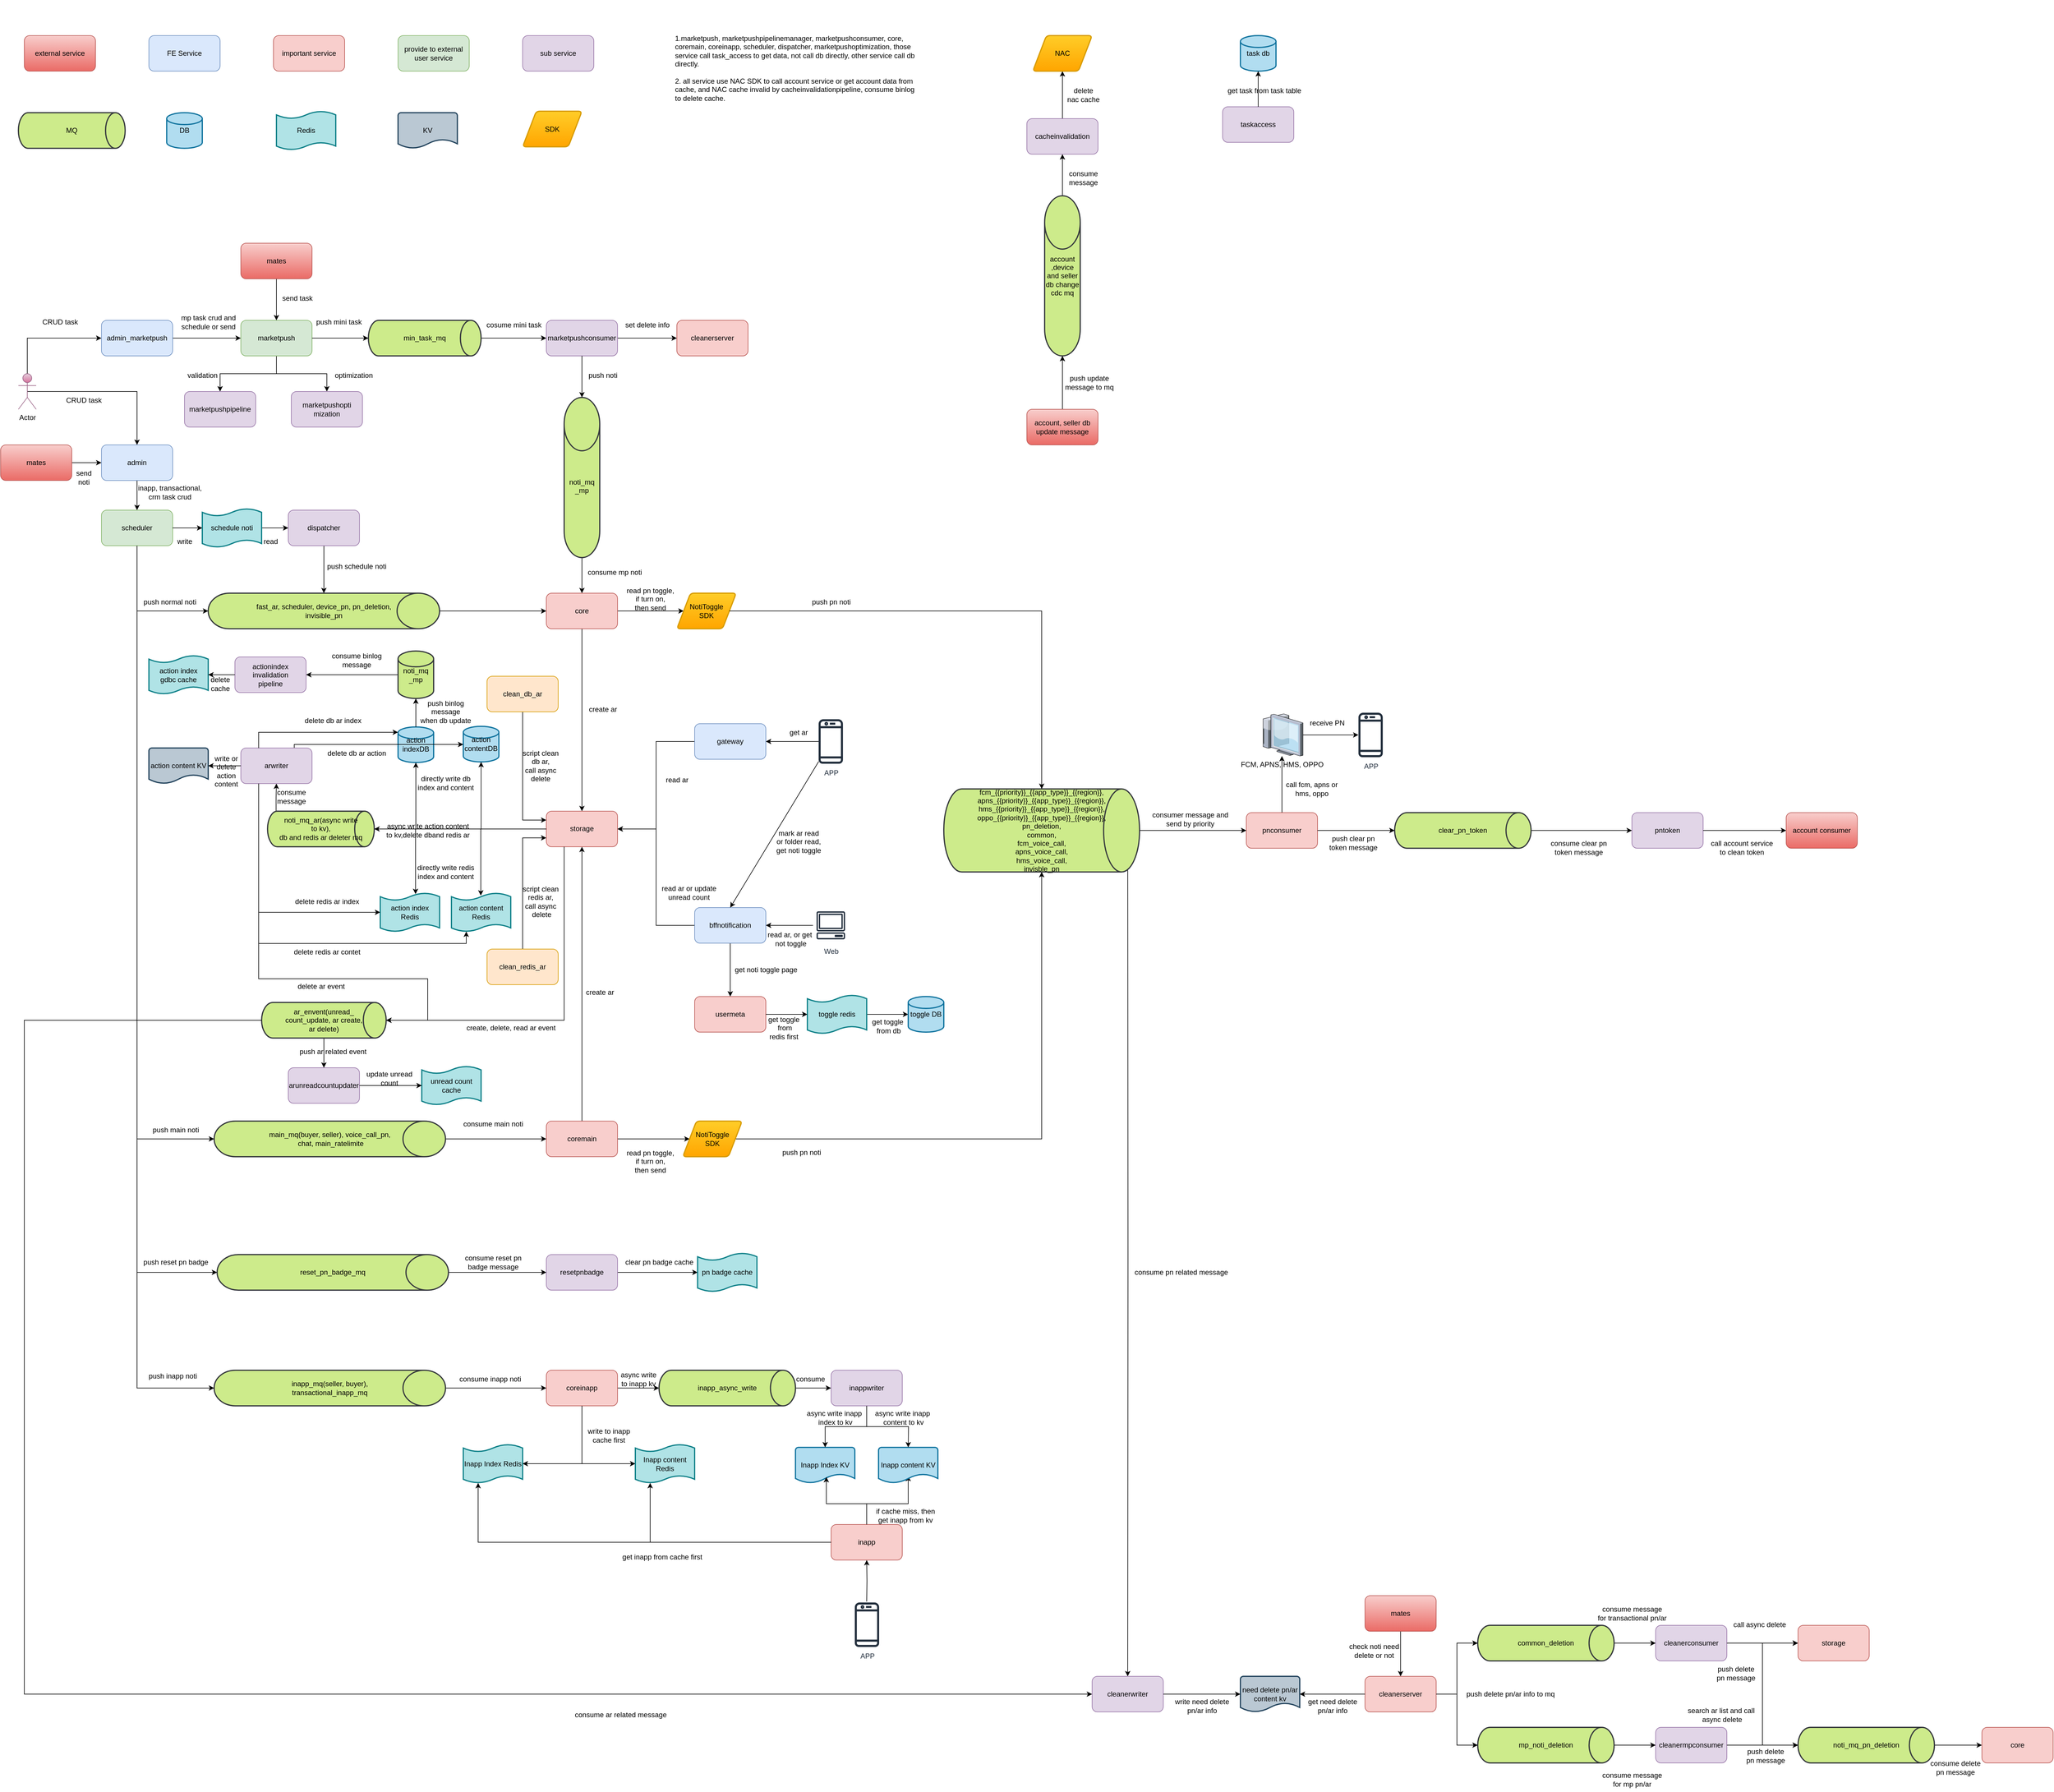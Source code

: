 <mxfile version="26.0.16">
  <diagram name="第 1 页" id="VAf6igmmD9Jwj62o0NM7">
    <mxGraphModel dx="1187" dy="5385" grid="1" gridSize="10" guides="1" tooltips="1" connect="1" arrows="1" fold="1" page="1" pageScale="1" pageWidth="3300" pageHeight="4681" math="0" shadow="0">
      <root>
        <mxCell id="0" />
        <mxCell id="1" parent="0" />
        <mxCell id="Bp6k9HxTbgotzEniJnzc-1" value="scheduler" style="rounded=1;whiteSpace=wrap;html=1;fillColor=#d5e8d4;strokeColor=#82b366;" parent="1" vertex="1">
          <mxGeometry x="300" y="110" width="120" height="60" as="geometry" />
        </mxCell>
        <mxCell id="Bp6k9HxTbgotzEniJnzc-6" style="edgeStyle=orthogonalEdgeStyle;rounded=0;orthogonalLoop=1;jettySize=auto;html=1;exitX=1;exitY=0.5;exitDx=0;exitDy=0;exitPerimeter=0;entryX=0;entryY=0.5;entryDx=0;entryDy=0;" parent="1" source="Bp6k9HxTbgotzEniJnzc-3" target="Bp6k9HxTbgotzEniJnzc-5" edge="1">
          <mxGeometry relative="1" as="geometry" />
        </mxCell>
        <mxCell id="Bp6k9HxTbgotzEniJnzc-3" value="fast_ar, scheduler, device_pn, pn_deletion,&lt;br&gt;invisible_pn" style="strokeWidth=2;html=1;shape=mxgraph.flowchart.direct_data;whiteSpace=wrap;fillColor=#cdeb8b;strokeColor=#36393d;" parent="1" vertex="1">
          <mxGeometry x="480" y="250" width="390" height="60" as="geometry" />
        </mxCell>
        <mxCell id="Bp6k9HxTbgotzEniJnzc-71" style="edgeStyle=orthogonalEdgeStyle;rounded=0;orthogonalLoop=1;jettySize=auto;html=1;exitX=0.5;exitY=1;exitDx=0;exitDy=0;" parent="1" source="Bp6k9HxTbgotzEniJnzc-5" target="Bp6k9HxTbgotzEniJnzc-28" edge="1">
          <mxGeometry relative="1" as="geometry" />
        </mxCell>
        <mxCell id="Bp6k9HxTbgotzEniJnzc-409" style="edgeStyle=orthogonalEdgeStyle;rounded=0;orthogonalLoop=1;jettySize=auto;html=1;exitX=1;exitY=0.5;exitDx=0;exitDy=0;entryX=0;entryY=0.5;entryDx=0;entryDy=0;" parent="1" source="Bp6k9HxTbgotzEniJnzc-5" target="Bp6k9HxTbgotzEniJnzc-408" edge="1">
          <mxGeometry relative="1" as="geometry" />
        </mxCell>
        <mxCell id="Bp6k9HxTbgotzEniJnzc-5" value="core" style="rounded=1;whiteSpace=wrap;html=1;fillColor=#f8cecc;strokeColor=#b85450;" parent="1" vertex="1">
          <mxGeometry x="1050" y="250" width="120" height="60" as="geometry" />
        </mxCell>
        <mxCell id="Bp6k9HxTbgotzEniJnzc-8" style="edgeStyle=orthogonalEdgeStyle;rounded=0;orthogonalLoop=1;jettySize=auto;html=1;exitX=0.5;exitY=1;exitDx=0;exitDy=0;" parent="1" source="Bp6k9HxTbgotzEniJnzc-7" target="Bp6k9HxTbgotzEniJnzc-1" edge="1">
          <mxGeometry relative="1" as="geometry" />
        </mxCell>
        <mxCell id="Bp6k9HxTbgotzEniJnzc-7" value="admin" style="rounded=1;whiteSpace=wrap;html=1;fillColor=#dae8fc;strokeColor=#6c8ebf;" parent="1" vertex="1">
          <mxGeometry x="300" width="120" height="60" as="geometry" />
        </mxCell>
        <mxCell id="Bp6k9HxTbgotzEniJnzc-78" style="edgeStyle=orthogonalEdgeStyle;rounded=0;orthogonalLoop=1;jettySize=auto;html=1;exitX=0.5;exitY=0;exitDx=0;exitDy=0;entryX=0.5;entryY=1;entryDx=0;entryDy=0;" parent="1" source="Bp6k9HxTbgotzEniJnzc-9" target="Bp6k9HxTbgotzEniJnzc-28" edge="1">
          <mxGeometry relative="1" as="geometry" />
        </mxCell>
        <mxCell id="Bp6k9HxTbgotzEniJnzc-413" style="edgeStyle=orthogonalEdgeStyle;rounded=0;orthogonalLoop=1;jettySize=auto;html=1;exitX=1;exitY=0.5;exitDx=0;exitDy=0;entryX=0;entryY=0.5;entryDx=0;entryDy=0;" parent="1" source="Bp6k9HxTbgotzEniJnzc-9" target="Bp6k9HxTbgotzEniJnzc-412" edge="1">
          <mxGeometry relative="1" as="geometry" />
        </mxCell>
        <mxCell id="Bp6k9HxTbgotzEniJnzc-9" value="coremain" style="rounded=1;whiteSpace=wrap;html=1;fillColor=#f8cecc;strokeColor=#b85450;" parent="1" vertex="1">
          <mxGeometry x="1050" y="1140" width="120" height="60" as="geometry" />
        </mxCell>
        <mxCell id="Bp6k9HxTbgotzEniJnzc-26" style="edgeStyle=orthogonalEdgeStyle;rounded=0;orthogonalLoop=1;jettySize=auto;html=1;exitX=1;exitY=0.5;exitDx=0;exitDy=0;" parent="1" source="Bp6k9HxTbgotzEniJnzc-10" target="Bp6k9HxTbgotzEniJnzc-25" edge="1">
          <mxGeometry relative="1" as="geometry" />
        </mxCell>
        <mxCell id="Bp6k9HxTbgotzEniJnzc-10" value="coreinapp" style="rounded=1;whiteSpace=wrap;html=1;fillColor=#f8cecc;strokeColor=#b85450;" parent="1" vertex="1">
          <mxGeometry x="1050" y="1560" width="120" height="60" as="geometry" />
        </mxCell>
        <mxCell id="Bp6k9HxTbgotzEniJnzc-14" style="edgeStyle=orthogonalEdgeStyle;rounded=0;orthogonalLoop=1;jettySize=auto;html=1;exitX=1;exitY=0.5;exitDx=0;exitDy=0;exitPerimeter=0;entryX=0;entryY=0.5;entryDx=0;entryDy=0;" parent="1" source="Bp6k9HxTbgotzEniJnzc-11" target="Bp6k9HxTbgotzEniJnzc-10" edge="1">
          <mxGeometry relative="1" as="geometry" />
        </mxCell>
        <mxCell id="Bp6k9HxTbgotzEniJnzc-11" value="inapp_mq(seller, buyer), &lt;br&gt;transactional_inapp_mq" style="strokeWidth=2;html=1;shape=mxgraph.flowchart.direct_data;whiteSpace=wrap;fillColor=#cdeb8b;strokeColor=#36393d;" parent="1" vertex="1">
          <mxGeometry x="490" y="1560" width="390" height="60" as="geometry" />
        </mxCell>
        <mxCell id="Bp6k9HxTbgotzEniJnzc-13" style="edgeStyle=orthogonalEdgeStyle;rounded=0;orthogonalLoop=1;jettySize=auto;html=1;exitX=1;exitY=0.5;exitDx=0;exitDy=0;exitPerimeter=0;entryX=0;entryY=0.5;entryDx=0;entryDy=0;" parent="1" source="Bp6k9HxTbgotzEniJnzc-12" target="Bp6k9HxTbgotzEniJnzc-9" edge="1">
          <mxGeometry relative="1" as="geometry" />
        </mxCell>
        <mxCell id="Bp6k9HxTbgotzEniJnzc-12" value="main_mq(buyer, seller), voice_call_pn,&lt;br&gt;&amp;nbsp;chat, main_ratelimite" style="strokeWidth=2;html=1;shape=mxgraph.flowchart.direct_data;whiteSpace=wrap;fillColor=#cdeb8b;strokeColor=#36393d;" parent="1" vertex="1">
          <mxGeometry x="490" y="1140" width="390" height="60" as="geometry" />
        </mxCell>
        <mxCell id="Bp6k9HxTbgotzEniJnzc-15" style="edgeStyle=orthogonalEdgeStyle;rounded=0;orthogonalLoop=1;jettySize=auto;html=1;exitX=0.5;exitY=1;exitDx=0;exitDy=0;entryX=0;entryY=0.5;entryDx=0;entryDy=0;entryPerimeter=0;" parent="1" source="Bp6k9HxTbgotzEniJnzc-1" target="Bp6k9HxTbgotzEniJnzc-12" edge="1">
          <mxGeometry relative="1" as="geometry" />
        </mxCell>
        <mxCell id="Bp6k9HxTbgotzEniJnzc-16" style="edgeStyle=orthogonalEdgeStyle;rounded=0;orthogonalLoop=1;jettySize=auto;html=1;exitX=0.5;exitY=1;exitDx=0;exitDy=0;entryX=0;entryY=0.5;entryDx=0;entryDy=0;entryPerimeter=0;" parent="1" source="Bp6k9HxTbgotzEniJnzc-1" target="Bp6k9HxTbgotzEniJnzc-11" edge="1">
          <mxGeometry relative="1" as="geometry" />
        </mxCell>
        <mxCell id="Bp6k9HxTbgotzEniJnzc-280" style="edgeStyle=orthogonalEdgeStyle;rounded=0;orthogonalLoop=1;jettySize=auto;html=1;exitX=1;exitY=0.5;exitDx=0;exitDy=0;entryX=0;entryY=0.5;entryDx=0;entryDy=0;" parent="1" source="Bp6k9HxTbgotzEniJnzc-17" target="Bp6k9HxTbgotzEniJnzc-279" edge="1">
          <mxGeometry relative="1" as="geometry" />
        </mxCell>
        <mxCell id="Bp6k9HxTbgotzEniJnzc-17" value="marketpushconsumer" style="rounded=1;whiteSpace=wrap;html=1;fillColor=#e1d5e7;strokeColor=#9673a6;" parent="1" vertex="1">
          <mxGeometry x="1050" y="-210" width="120" height="60" as="geometry" />
        </mxCell>
        <mxCell id="Bp6k9HxTbgotzEniJnzc-20" style="edgeStyle=orthogonalEdgeStyle;rounded=0;orthogonalLoop=1;jettySize=auto;html=1;exitX=0.5;exitY=1;exitDx=0;exitDy=0;exitPerimeter=0;entryX=0.5;entryY=0;entryDx=0;entryDy=0;" parent="1" source="Bp6k9HxTbgotzEniJnzc-18" target="Bp6k9HxTbgotzEniJnzc-5" edge="1">
          <mxGeometry relative="1" as="geometry" />
        </mxCell>
        <mxCell id="Bp6k9HxTbgotzEniJnzc-18" value="&lt;br&gt;&lt;br&gt;noti_mq&lt;br&gt;_mp" style="strokeWidth=2;html=1;shape=mxgraph.flowchart.database;whiteSpace=wrap;fillColor=#cdeb8b;strokeColor=#36393d;" parent="1" vertex="1">
          <mxGeometry x="1080" y="-80" width="60" height="270" as="geometry" />
        </mxCell>
        <mxCell id="Bp6k9HxTbgotzEniJnzc-19" style="edgeStyle=orthogonalEdgeStyle;rounded=0;orthogonalLoop=1;jettySize=auto;html=1;exitX=0.5;exitY=1;exitDx=0;exitDy=0;entryX=0.5;entryY=0;entryDx=0;entryDy=0;entryPerimeter=0;" parent="1" source="Bp6k9HxTbgotzEniJnzc-17" target="Bp6k9HxTbgotzEniJnzc-18" edge="1">
          <mxGeometry relative="1" as="geometry">
            <mxPoint x="1100" y="-90" as="targetPoint" />
          </mxGeometry>
        </mxCell>
        <mxCell id="Bp6k9HxTbgotzEniJnzc-49" style="edgeStyle=orthogonalEdgeStyle;rounded=0;orthogonalLoop=1;jettySize=auto;html=1;exitX=1;exitY=0.5;exitDx=0;exitDy=0;entryX=0;entryY=0.5;entryDx=0;entryDy=0;" parent="1" source="Bp6k9HxTbgotzEniJnzc-21" target="Bp6k9HxTbgotzEniJnzc-35" edge="1">
          <mxGeometry relative="1" as="geometry" />
        </mxCell>
        <mxCell id="Bp6k9HxTbgotzEniJnzc-21" value="admin_marketpush" style="rounded=1;whiteSpace=wrap;html=1;fillColor=#dae8fc;strokeColor=#6c8ebf;" parent="1" vertex="1">
          <mxGeometry x="300" y="-210" width="120" height="60" as="geometry" />
        </mxCell>
        <mxCell id="Bp6k9HxTbgotzEniJnzc-23" value="inappwriter" style="rounded=1;whiteSpace=wrap;html=1;fillColor=#e1d5e7;strokeColor=#9673a6;" parent="1" vertex="1">
          <mxGeometry x="1530" y="1560" width="120" height="60" as="geometry" />
        </mxCell>
        <mxCell id="Bp6k9HxTbgotzEniJnzc-89" style="edgeStyle=orthogonalEdgeStyle;rounded=0;orthogonalLoop=1;jettySize=auto;html=1;exitX=0.5;exitY=0;exitDx=0;exitDy=0;entryX=0.5;entryY=0.8;entryDx=0;entryDy=0;entryPerimeter=0;" parent="1" source="Bp6k9HxTbgotzEniJnzc-24" target="Bp6k9HxTbgotzEniJnzc-66" edge="1">
          <mxGeometry relative="1" as="geometry" />
        </mxCell>
        <mxCell id="Bp6k9HxTbgotzEniJnzc-24" value="inapp" style="rounded=1;whiteSpace=wrap;html=1;fillColor=#f8cecc;strokeColor=#b85450;" parent="1" vertex="1">
          <mxGeometry x="1530" y="1820" width="120" height="60" as="geometry" />
        </mxCell>
        <mxCell id="Bp6k9HxTbgotzEniJnzc-27" style="edgeStyle=orthogonalEdgeStyle;rounded=0;orthogonalLoop=1;jettySize=auto;html=1;exitX=1;exitY=0.5;exitDx=0;exitDy=0;exitPerimeter=0;entryX=0;entryY=0.5;entryDx=0;entryDy=0;" parent="1" source="Bp6k9HxTbgotzEniJnzc-25" target="Bp6k9HxTbgotzEniJnzc-23" edge="1">
          <mxGeometry relative="1" as="geometry" />
        </mxCell>
        <mxCell id="Bp6k9HxTbgotzEniJnzc-25" value="inapp_async_write" style="strokeWidth=2;html=1;shape=mxgraph.flowchart.direct_data;whiteSpace=wrap;fillColor=#cdeb8b;strokeColor=#36393d;" parent="1" vertex="1">
          <mxGeometry x="1240" y="1560" width="230" height="60" as="geometry" />
        </mxCell>
        <mxCell id="Bp6k9HxTbgotzEniJnzc-28" value="storage" style="rounded=1;whiteSpace=wrap;html=1;fillColor=#f8cecc;strokeColor=#b85450;" parent="1" vertex="1">
          <mxGeometry x="1050" y="617.47" width="120" height="60" as="geometry" />
        </mxCell>
        <mxCell id="Bp6k9HxTbgotzEniJnzc-30" value="arunreadcountupdater" style="rounded=1;whiteSpace=wrap;html=1;fillColor=#e1d5e7;strokeColor=#9673a6;" parent="1" vertex="1">
          <mxGeometry x="615" y="1050" width="120" height="60" as="geometry" />
        </mxCell>
        <mxCell id="Bp6k9HxTbgotzEniJnzc-31" value="actionindex&lt;br&gt;invalidation&lt;br&gt;pipeline" style="rounded=1;whiteSpace=wrap;html=1;fillColor=#e1d5e7;strokeColor=#9673a6;" parent="1" vertex="1">
          <mxGeometry x="525" y="357.5" width="120" height="60" as="geometry" />
        </mxCell>
        <mxCell id="Bp6k9HxTbgotzEniJnzc-47" style="edgeStyle=orthogonalEdgeStyle;rounded=0;orthogonalLoop=1;jettySize=auto;html=1;exitX=0.5;exitY=1;exitDx=0;exitDy=0;" parent="1" source="Bp6k9HxTbgotzEniJnzc-35" target="Bp6k9HxTbgotzEniJnzc-36" edge="1">
          <mxGeometry relative="1" as="geometry" />
        </mxCell>
        <mxCell id="Bp6k9HxTbgotzEniJnzc-48" style="edgeStyle=orthogonalEdgeStyle;rounded=0;orthogonalLoop=1;jettySize=auto;html=1;exitX=0.5;exitY=1;exitDx=0;exitDy=0;entryX=0.5;entryY=0;entryDx=0;entryDy=0;" parent="1" source="Bp6k9HxTbgotzEniJnzc-35" target="Bp6k9HxTbgotzEniJnzc-37" edge="1">
          <mxGeometry relative="1" as="geometry" />
        </mxCell>
        <mxCell id="Bp6k9HxTbgotzEniJnzc-35" value="marketpush" style="rounded=1;whiteSpace=wrap;html=1;fillColor=#d5e8d4;strokeColor=#82b366;" parent="1" vertex="1">
          <mxGeometry x="535" y="-210" width="120" height="60" as="geometry" />
        </mxCell>
        <mxCell id="Bp6k9HxTbgotzEniJnzc-36" value="marketpushpipeline" style="rounded=1;whiteSpace=wrap;html=1;fillColor=#e1d5e7;strokeColor=#9673a6;" parent="1" vertex="1">
          <mxGeometry x="440" y="-90" width="120" height="60" as="geometry" />
        </mxCell>
        <mxCell id="Bp6k9HxTbgotzEniJnzc-37" value="marketpushopti&lt;br&gt;mization" style="rounded=1;whiteSpace=wrap;html=1;fillColor=#e1d5e7;strokeColor=#9673a6;" parent="1" vertex="1">
          <mxGeometry x="620" y="-90" width="120" height="60" as="geometry" />
        </mxCell>
        <mxCell id="Bp6k9HxTbgotzEniJnzc-142" style="edgeStyle=orthogonalEdgeStyle;rounded=0;orthogonalLoop=1;jettySize=auto;html=1;exitX=1;exitY=0.5;exitDx=0;exitDy=0;" parent="1" source="Bp6k9HxTbgotzEniJnzc-143" target="Bp6k9HxTbgotzEniJnzc-141" edge="1">
          <mxGeometry relative="1" as="geometry" />
        </mxCell>
        <mxCell id="Bp6k9HxTbgotzEniJnzc-418" style="edgeStyle=orthogonalEdgeStyle;rounded=0;orthogonalLoop=1;jettySize=auto;html=1;exitX=0.5;exitY=0;exitDx=0;exitDy=0;" parent="1" source="Bp6k9HxTbgotzEniJnzc-38" target="Bp6k9HxTbgotzEniJnzc-143" edge="1">
          <mxGeometry relative="1" as="geometry" />
        </mxCell>
        <mxCell id="Bp6k9HxTbgotzEniJnzc-38" value="pnconsumer" style="rounded=1;whiteSpace=wrap;html=1;fillColor=#f8cecc;strokeColor=#b85450;" parent="1" vertex="1">
          <mxGeometry x="2230" y="620" width="120" height="60" as="geometry" />
        </mxCell>
        <mxCell id="Bp6k9HxTbgotzEniJnzc-147" style="edgeStyle=orthogonalEdgeStyle;rounded=0;orthogonalLoop=1;jettySize=auto;html=1;exitX=0.5;exitY=0;exitDx=0;exitDy=0;entryX=0.5;entryY=1;entryDx=0;entryDy=0;" parent="1" source="Bp6k9HxTbgotzEniJnzc-39" target="Bp6k9HxTbgotzEniJnzc-42" edge="1">
          <mxGeometry relative="1" as="geometry" />
        </mxCell>
        <mxCell id="Bp6k9HxTbgotzEniJnzc-39" value="cacheinvalidation" style="rounded=1;whiteSpace=wrap;html=1;fillColor=#e1d5e7;strokeColor=#9673a6;" parent="1" vertex="1">
          <mxGeometry x="1860" y="-550" width="120" height="60" as="geometry" />
        </mxCell>
        <mxCell id="Bp6k9HxTbgotzEniJnzc-42" value="NAC" style="shape=parallelogram;html=1;strokeWidth=2;perimeter=parallelogramPerimeter;whiteSpace=wrap;rounded=1;arcSize=12;size=0.23;fillColor=#ffcd28;gradientColor=#ffa500;strokeColor=#d79b00;" parent="1" vertex="1">
          <mxGeometry x="1870" y="-690" width="100" height="60" as="geometry" />
        </mxCell>
        <mxCell id="Bp6k9HxTbgotzEniJnzc-94" style="edgeStyle=orthogonalEdgeStyle;rounded=0;orthogonalLoop=1;jettySize=auto;html=1;exitX=0;exitY=0.5;exitDx=0;exitDy=0;entryX=1;entryY=0.5;entryDx=0;entryDy=0;" parent="1" source="Bp6k9HxTbgotzEniJnzc-45" target="Bp6k9HxTbgotzEniJnzc-28" edge="1">
          <mxGeometry relative="1" as="geometry" />
        </mxCell>
        <mxCell id="Bp6k9HxTbgotzEniJnzc-203" style="edgeStyle=orthogonalEdgeStyle;rounded=0;orthogonalLoop=1;jettySize=auto;html=1;exitX=0.5;exitY=1;exitDx=0;exitDy=0;entryX=0.5;entryY=0;entryDx=0;entryDy=0;" parent="1" source="Bp6k9HxTbgotzEniJnzc-45" target="Bp6k9HxTbgotzEniJnzc-196" edge="1">
          <mxGeometry relative="1" as="geometry" />
        </mxCell>
        <mxCell id="Bp6k9HxTbgotzEniJnzc-45" value="bffnotification" style="rounded=1;whiteSpace=wrap;html=1;fillColor=#dae8fc;strokeColor=#6c8ebf;" parent="1" vertex="1">
          <mxGeometry x="1300" y="780" width="120" height="60" as="geometry" />
        </mxCell>
        <mxCell id="Bp6k9HxTbgotzEniJnzc-69" style="edgeStyle=orthogonalEdgeStyle;rounded=0;orthogonalLoop=1;jettySize=auto;html=1;exitX=0.5;exitY=0;exitDx=0;exitDy=0;entryX=0.5;entryY=1;entryDx=0;entryDy=0;" parent="1" target="Bp6k9HxTbgotzEniJnzc-24" edge="1">
          <mxGeometry relative="1" as="geometry">
            <mxPoint x="1590" y="1950.0" as="sourcePoint" />
          </mxGeometry>
        </mxCell>
        <mxCell id="Bp6k9HxTbgotzEniJnzc-53" value="action indexDB" style="strokeWidth=2;html=1;shape=mxgraph.flowchart.database;whiteSpace=wrap;fillColor=#b1ddf0;strokeColor=#10739e;" parent="1" vertex="1">
          <mxGeometry x="800" y="475.47" width="60" height="60" as="geometry" />
        </mxCell>
        <mxCell id="Bp6k9HxTbgotzEniJnzc-54" value="taskaccess" style="rounded=1;whiteSpace=wrap;html=1;fillColor=#e1d5e7;strokeColor=#9673a6;" parent="1" vertex="1">
          <mxGeometry x="2190" y="-570" width="120" height="60" as="geometry" />
        </mxCell>
        <mxCell id="Bp6k9HxTbgotzEniJnzc-61" style="edgeStyle=orthogonalEdgeStyle;rounded=0;orthogonalLoop=1;jettySize=auto;html=1;exitX=0.5;exitY=1;exitDx=0;exitDy=0;" parent="1" source="Bp6k9HxTbgotzEniJnzc-58" target="Bp6k9HxTbgotzEniJnzc-3" edge="1">
          <mxGeometry relative="1" as="geometry" />
        </mxCell>
        <mxCell id="Bp6k9HxTbgotzEniJnzc-58" value="dispatcher" style="rounded=1;whiteSpace=wrap;html=1;fillColor=#e1d5e7;strokeColor=#9673a6;" parent="1" vertex="1">
          <mxGeometry x="615" y="110" width="120" height="60" as="geometry" />
        </mxCell>
        <mxCell id="Bp6k9HxTbgotzEniJnzc-59" style="edgeStyle=orthogonalEdgeStyle;rounded=0;orthogonalLoop=1;jettySize=auto;html=1;exitX=0.5;exitY=1;exitDx=0;exitDy=0;entryX=0;entryY=0.5;entryDx=0;entryDy=0;entryPerimeter=0;" parent="1" source="Bp6k9HxTbgotzEniJnzc-1" target="Bp6k9HxTbgotzEniJnzc-3" edge="1">
          <mxGeometry relative="1" as="geometry" />
        </mxCell>
        <mxCell id="Bp6k9HxTbgotzEniJnzc-62" value="Inapp Index KV" style="strokeWidth=2;html=1;shape=mxgraph.flowchart.document2;whiteSpace=wrap;size=0.25;fillColor=#b1ddf0;strokeColor=#10739e;" parent="1" vertex="1">
          <mxGeometry x="1470" y="1690" width="100" height="60" as="geometry" />
        </mxCell>
        <mxCell id="Bp6k9HxTbgotzEniJnzc-64" style="edgeStyle=orthogonalEdgeStyle;rounded=0;orthogonalLoop=1;jettySize=auto;html=1;exitX=0.5;exitY=0;exitDx=0;exitDy=0;entryX=0.52;entryY=0.833;entryDx=0;entryDy=0;entryPerimeter=0;" parent="1" source="Bp6k9HxTbgotzEniJnzc-24" target="Bp6k9HxTbgotzEniJnzc-62" edge="1">
          <mxGeometry relative="1" as="geometry">
            <mxPoint x="1520" y="1750" as="targetPoint" />
          </mxGeometry>
        </mxCell>
        <mxCell id="Bp6k9HxTbgotzEniJnzc-65" style="edgeStyle=orthogonalEdgeStyle;rounded=0;orthogonalLoop=1;jettySize=auto;html=1;exitX=0.5;exitY=1;exitDx=0;exitDy=0;entryX=0.5;entryY=0;entryDx=0;entryDy=0;entryPerimeter=0;" parent="1" source="Bp6k9HxTbgotzEniJnzc-23" target="Bp6k9HxTbgotzEniJnzc-62" edge="1">
          <mxGeometry relative="1" as="geometry" />
        </mxCell>
        <mxCell id="Bp6k9HxTbgotzEniJnzc-66" value="Inapp content KV" style="strokeWidth=2;html=1;shape=mxgraph.flowchart.document2;whiteSpace=wrap;size=0.25;fillColor=#b1ddf0;strokeColor=#10739e;" parent="1" vertex="1">
          <mxGeometry x="1610" y="1690" width="100" height="60" as="geometry" />
        </mxCell>
        <mxCell id="Bp6k9HxTbgotzEniJnzc-67" style="edgeStyle=orthogonalEdgeStyle;rounded=0;orthogonalLoop=1;jettySize=auto;html=1;exitX=0.5;exitY=1;exitDx=0;exitDy=0;entryX=0.5;entryY=0;entryDx=0;entryDy=0;entryPerimeter=0;" parent="1" source="Bp6k9HxTbgotzEniJnzc-23" edge="1">
          <mxGeometry relative="1" as="geometry">
            <mxPoint x="1660" y="1690" as="targetPoint" />
          </mxGeometry>
        </mxCell>
        <mxCell id="Bp6k9HxTbgotzEniJnzc-72" value="action index Redis" style="shape=tape;whiteSpace=wrap;html=1;strokeWidth=2;size=0.19;fillColor=#b0e3e6;strokeColor=#0e8088;" parent="1" vertex="1">
          <mxGeometry x="770" y="755.47" width="100" height="65" as="geometry" />
        </mxCell>
        <mxCell id="Bp6k9HxTbgotzEniJnzc-73" value="action contentDB" style="strokeWidth=2;html=1;shape=mxgraph.flowchart.database;whiteSpace=wrap;fillColor=#b1ddf0;strokeColor=#10739e;" parent="1" vertex="1">
          <mxGeometry x="910" y="474.47" width="60" height="60" as="geometry" />
        </mxCell>
        <mxCell id="Bp6k9HxTbgotzEniJnzc-74" value="action content Redis" style="shape=tape;whiteSpace=wrap;html=1;strokeWidth=2;size=0.19;fillColor=#b0e3e6;strokeColor=#0e8088;" parent="1" vertex="1">
          <mxGeometry x="890" y="755.47" width="100" height="65" as="geometry" />
        </mxCell>
        <mxCell id="Bp6k9HxTbgotzEniJnzc-220" style="edgeStyle=orthogonalEdgeStyle;rounded=0;orthogonalLoop=1;jettySize=auto;html=1;exitX=0.5;exitY=1;exitDx=0;exitDy=0;entryX=0;entryY=0.25;entryDx=0;entryDy=0;" parent="1" source="Bp6k9HxTbgotzEniJnzc-79" target="Bp6k9HxTbgotzEniJnzc-28" edge="1">
          <mxGeometry relative="1" as="geometry" />
        </mxCell>
        <mxCell id="Bp6k9HxTbgotzEniJnzc-79" value="clean_db_ar" style="rounded=1;whiteSpace=wrap;html=1;fillColor=#ffe6cc;strokeColor=#d79b00;" parent="1" vertex="1">
          <mxGeometry x="950" y="390" width="120" height="60" as="geometry" />
        </mxCell>
        <mxCell id="Bp6k9HxTbgotzEniJnzc-221" style="edgeStyle=orthogonalEdgeStyle;rounded=0;orthogonalLoop=1;jettySize=auto;html=1;exitX=0.5;exitY=0;exitDx=0;exitDy=0;entryX=0;entryY=0.75;entryDx=0;entryDy=0;" parent="1" source="Bp6k9HxTbgotzEniJnzc-80" target="Bp6k9HxTbgotzEniJnzc-28" edge="1">
          <mxGeometry relative="1" as="geometry" />
        </mxCell>
        <mxCell id="Bp6k9HxTbgotzEniJnzc-80" value="clean_redis_ar" style="rounded=1;whiteSpace=wrap;html=1;fillColor=#ffe6cc;strokeColor=#d79b00;" parent="1" vertex="1">
          <mxGeometry x="950" y="850" width="120" height="60" as="geometry" />
        </mxCell>
        <mxCell id="Bp6k9HxTbgotzEniJnzc-83" style="edgeStyle=orthogonalEdgeStyle;rounded=0;orthogonalLoop=1;jettySize=auto;html=1;exitX=1;exitY=0.5;exitDx=0;exitDy=0;exitPerimeter=0;entryX=0;entryY=0.5;entryDx=0;entryDy=0;" parent="1" source="Bp6k9HxTbgotzEniJnzc-81" target="Bp6k9HxTbgotzEniJnzc-17" edge="1">
          <mxGeometry relative="1" as="geometry" />
        </mxCell>
        <mxCell id="Bp6k9HxTbgotzEniJnzc-81" value="min_task_mq" style="strokeWidth=2;html=1;shape=mxgraph.flowchart.direct_data;whiteSpace=wrap;fillColor=#cdeb8b;strokeColor=#36393d;" parent="1" vertex="1">
          <mxGeometry x="750" y="-210" width="190" height="60" as="geometry" />
        </mxCell>
        <mxCell id="Bp6k9HxTbgotzEniJnzc-82" style="edgeStyle=orthogonalEdgeStyle;rounded=0;orthogonalLoop=1;jettySize=auto;html=1;exitX=1;exitY=0.5;exitDx=0;exitDy=0;entryX=0;entryY=0.5;entryDx=0;entryDy=0;entryPerimeter=0;" parent="1" source="Bp6k9HxTbgotzEniJnzc-35" target="Bp6k9HxTbgotzEniJnzc-81" edge="1">
          <mxGeometry relative="1" as="geometry" />
        </mxCell>
        <mxCell id="Bp6k9HxTbgotzEniJnzc-87" style="edgeStyle=orthogonalEdgeStyle;rounded=0;orthogonalLoop=1;jettySize=auto;html=1;exitX=1;exitY=0.5;exitDx=0;exitDy=0;exitPerimeter=0;entryX=0;entryY=0.5;entryDx=0;entryDy=0;" parent="1" source="Bp6k9HxTbgotzEniJnzc-84" target="Bp6k9HxTbgotzEniJnzc-38" edge="1">
          <mxGeometry relative="1" as="geometry" />
        </mxCell>
        <mxCell id="Bp6k9HxTbgotzEniJnzc-218" style="edgeStyle=orthogonalEdgeStyle;rounded=0;orthogonalLoop=1;jettySize=auto;html=1;exitX=1;exitY=0.5;exitDx=0;exitDy=0;exitPerimeter=0;entryX=0.5;entryY=0;entryDx=0;entryDy=0;" parent="1" target="Bp6k9HxTbgotzEniJnzc-191" edge="1">
          <mxGeometry relative="1" as="geometry">
            <mxPoint x="2030" y="650" as="sourcePoint" />
            <mxPoint x="2050" y="1880" as="targetPoint" />
          </mxGeometry>
        </mxCell>
        <mxCell id="Bp6k9HxTbgotzEniJnzc-84" value="fcm_{{priority}}_{{app_type}}_{{region}},&lt;br&gt;apns_{{priority}}_{{app_type}}_{{region}},&lt;br&gt;hms_{{priority}}_{{app_type}}_{{region}},&lt;div&gt;oppo_{{priority}}_{{app_type}}_{{region}},&lt;br&gt;pn_deletion,&lt;br&gt;common,&lt;br&gt;fcm_voice_call,&lt;/div&gt;&lt;div&gt;apns_voice_call,&lt;/div&gt;&lt;div&gt;hms_voice_call,&lt;br&gt;invisble_pn&lt;/div&gt;" style="strokeWidth=2;html=1;shape=mxgraph.flowchart.direct_data;whiteSpace=wrap;fillColor=#cdeb8b;strokeColor=#36393d;" parent="1" vertex="1">
          <mxGeometry x="1720" y="580" width="330" height="140" as="geometry" />
        </mxCell>
        <mxCell id="Bp6k9HxTbgotzEniJnzc-88" value="APP" style="sketch=0;outlineConnect=0;fontColor=#232F3E;gradientColor=none;fillColor=#232F3D;strokeColor=none;dashed=0;verticalLabelPosition=bottom;verticalAlign=top;align=center;html=1;fontSize=12;fontStyle=0;aspect=fixed;pointerEvents=1;shape=mxgraph.aws4.mobile_client;" parent="1" vertex="1">
          <mxGeometry x="1570" y="1950" width="41" height="78" as="geometry" />
        </mxCell>
        <mxCell id="Bp6k9HxTbgotzEniJnzc-93" style="edgeStyle=orthogonalEdgeStyle;rounded=0;orthogonalLoop=1;jettySize=auto;html=1;exitX=0;exitY=0.5;exitDx=0;exitDy=0;entryX=1;entryY=0.5;entryDx=0;entryDy=0;" parent="1" source="Bp6k9HxTbgotzEniJnzc-92" target="Bp6k9HxTbgotzEniJnzc-28" edge="1">
          <mxGeometry relative="1" as="geometry" />
        </mxCell>
        <mxCell id="Bp6k9HxTbgotzEniJnzc-92" value="gateway" style="rounded=1;whiteSpace=wrap;html=1;fillColor=#dae8fc;strokeColor=#6c8ebf;" parent="1" vertex="1">
          <mxGeometry x="1300" y="470" width="120" height="60" as="geometry" />
        </mxCell>
        <mxCell id="Bp6k9HxTbgotzEniJnzc-95" value="APP" style="sketch=0;outlineConnect=0;fontColor=#232F3E;gradientColor=none;fillColor=#232F3D;strokeColor=none;dashed=0;verticalLabelPosition=bottom;verticalAlign=top;align=center;html=1;fontSize=12;fontStyle=0;aspect=fixed;pointerEvents=1;shape=mxgraph.aws4.mobile_client;" parent="1" vertex="1">
          <mxGeometry x="1509" y="461" width="41" height="78" as="geometry" />
        </mxCell>
        <mxCell id="Bp6k9HxTbgotzEniJnzc-96" value="" style="endArrow=classic;html=1;rounded=0;entryX=1;entryY=0.5;entryDx=0;entryDy=0;" parent="1" source="Bp6k9HxTbgotzEniJnzc-95" target="Bp6k9HxTbgotzEniJnzc-92" edge="1">
          <mxGeometry width="50" height="50" relative="1" as="geometry">
            <mxPoint x="1451" y="850" as="sourcePoint" />
            <mxPoint x="1550" y="850" as="targetPoint" />
          </mxGeometry>
        </mxCell>
        <mxCell id="Bp6k9HxTbgotzEniJnzc-97" value="Web" style="sketch=0;outlineConnect=0;fontColor=#232F3E;gradientColor=none;strokeColor=#232F3E;fillColor=#ffffff;dashed=0;verticalLabelPosition=bottom;verticalAlign=top;align=center;html=1;fontSize=12;fontStyle=0;aspect=fixed;shape=mxgraph.aws4.resourceIcon;resIcon=mxgraph.aws4.client;" parent="1" vertex="1">
          <mxGeometry x="1499.5" y="780" width="60" height="60" as="geometry" />
        </mxCell>
        <mxCell id="Bp6k9HxTbgotzEniJnzc-98" value="" style="endArrow=classic;html=1;rounded=0;entryX=1;entryY=0.5;entryDx=0;entryDy=0;" parent="1" source="Bp6k9HxTbgotzEniJnzc-97" target="Bp6k9HxTbgotzEniJnzc-45" edge="1">
          <mxGeometry width="50" height="50" relative="1" as="geometry">
            <mxPoint x="1519" y="510" as="sourcePoint" />
            <mxPoint x="1430" y="510" as="targetPoint" />
          </mxGeometry>
        </mxCell>
        <mxCell id="Bp6k9HxTbgotzEniJnzc-266" style="edgeStyle=orthogonalEdgeStyle;rounded=0;orthogonalLoop=1;jettySize=auto;html=1;exitX=1;exitY=0.5;exitDx=0;exitDy=0;" parent="1" source="Bp6k9HxTbgotzEniJnzc-99" target="Bp6k9HxTbgotzEniJnzc-160" edge="1">
          <mxGeometry relative="1" as="geometry" />
        </mxCell>
        <mxCell id="Bp6k9HxTbgotzEniJnzc-99" value="resetpnbadge" style="rounded=1;whiteSpace=wrap;html=1;fillColor=#e1d5e7;strokeColor=#9673a6;" parent="1" vertex="1">
          <mxGeometry x="1050" y="1365" width="120" height="60" as="geometry" />
        </mxCell>
        <mxCell id="Bp6k9HxTbgotzEniJnzc-100" value="pntoken" style="rounded=1;whiteSpace=wrap;html=1;fillColor=#e1d5e7;strokeColor=#9673a6;" parent="1" vertex="1">
          <mxGeometry x="2880" y="620" width="120" height="60" as="geometry" />
        </mxCell>
        <mxCell id="Bp6k9HxTbgotzEniJnzc-105" value="" style="endArrow=classic;html=1;rounded=0;entryX=0.5;entryY=0;entryDx=0;entryDy=0;" parent="1" source="Bp6k9HxTbgotzEniJnzc-95" target="Bp6k9HxTbgotzEniJnzc-45" edge="1">
          <mxGeometry width="50" height="50" relative="1" as="geometry">
            <mxPoint x="1519" y="510" as="sourcePoint" />
            <mxPoint x="1430" y="510" as="targetPoint" />
          </mxGeometry>
        </mxCell>
        <mxCell id="Bp6k9HxTbgotzEniJnzc-106" value="Inapp Index Redis" style="shape=tape;whiteSpace=wrap;html=1;strokeWidth=2;size=0.19;fillColor=#b0e3e6;strokeColor=#0e8088;" parent="1" vertex="1">
          <mxGeometry x="910" y="1685" width="100" height="65" as="geometry" />
        </mxCell>
        <mxCell id="Bp6k9HxTbgotzEniJnzc-107" value="Inapp content Redis" style="shape=tape;whiteSpace=wrap;html=1;strokeWidth=2;size=0.19;fillColor=#b0e3e6;strokeColor=#0e8088;" parent="1" vertex="1">
          <mxGeometry x="1200" y="1685" width="100" height="65" as="geometry" />
        </mxCell>
        <mxCell id="Bp6k9HxTbgotzEniJnzc-110" style="edgeStyle=orthogonalEdgeStyle;rounded=0;orthogonalLoop=1;jettySize=auto;html=1;exitX=0.5;exitY=1;exitDx=0;exitDy=0;entryX=1;entryY=0.5;entryDx=0;entryDy=0;entryPerimeter=0;" parent="1" source="Bp6k9HxTbgotzEniJnzc-10" target="Bp6k9HxTbgotzEniJnzc-106" edge="1">
          <mxGeometry relative="1" as="geometry" />
        </mxCell>
        <mxCell id="Bp6k9HxTbgotzEniJnzc-111" style="edgeStyle=orthogonalEdgeStyle;rounded=0;orthogonalLoop=1;jettySize=auto;html=1;exitX=0.5;exitY=1;exitDx=0;exitDy=0;entryX=0;entryY=0.5;entryDx=0;entryDy=0;entryPerimeter=0;" parent="1" source="Bp6k9HxTbgotzEniJnzc-10" target="Bp6k9HxTbgotzEniJnzc-107" edge="1">
          <mxGeometry relative="1" as="geometry" />
        </mxCell>
        <mxCell id="Bp6k9HxTbgotzEniJnzc-112" style="edgeStyle=orthogonalEdgeStyle;rounded=0;orthogonalLoop=1;jettySize=auto;html=1;exitX=0;exitY=0.5;exitDx=0;exitDy=0;entryX=0.25;entryY=1;entryDx=0;entryDy=0;entryPerimeter=0;" parent="1" source="Bp6k9HxTbgotzEniJnzc-24" target="Bp6k9HxTbgotzEniJnzc-106" edge="1">
          <mxGeometry relative="1" as="geometry" />
        </mxCell>
        <mxCell id="Bp6k9HxTbgotzEniJnzc-113" style="edgeStyle=orthogonalEdgeStyle;rounded=0;orthogonalLoop=1;jettySize=auto;html=1;exitX=0;exitY=0.5;exitDx=0;exitDy=0;entryX=0.25;entryY=1;entryDx=0;entryDy=0;entryPerimeter=0;" parent="1" source="Bp6k9HxTbgotzEniJnzc-24" target="Bp6k9HxTbgotzEniJnzc-107" edge="1">
          <mxGeometry relative="1" as="geometry" />
        </mxCell>
        <mxCell id="Bp6k9HxTbgotzEniJnzc-272" style="edgeStyle=orthogonalEdgeStyle;rounded=0;orthogonalLoop=1;jettySize=auto;html=1;exitX=0.5;exitY=1;exitDx=0;exitDy=0;exitPerimeter=0;entryX=0.5;entryY=0;entryDx=0;entryDy=0;" parent="1" source="Bp6k9HxTbgotzEniJnzc-135" target="Bp6k9HxTbgotzEniJnzc-30" edge="1">
          <mxGeometry relative="1" as="geometry" />
        </mxCell>
        <mxCell id="Bp6k9HxTbgotzEniJnzc-135" value="ar_envent(unread_&lt;br&gt;count_update, ar create, &lt;br&gt;ar delete)" style="strokeWidth=2;html=1;shape=mxgraph.flowchart.direct_data;whiteSpace=wrap;fillColor=#cdeb8b;strokeColor=#36393d;" parent="1" vertex="1">
          <mxGeometry x="570" y="940" width="210" height="60" as="geometry" />
        </mxCell>
        <mxCell id="Bp6k9HxTbgotzEniJnzc-138" style="edgeStyle=orthogonalEdgeStyle;rounded=0;orthogonalLoop=1;jettySize=auto;html=1;exitX=0.25;exitY=1;exitDx=0;exitDy=0;entryX=1;entryY=0.5;entryDx=0;entryDy=0;entryPerimeter=0;" parent="1" source="Bp6k9HxTbgotzEniJnzc-28" target="Bp6k9HxTbgotzEniJnzc-135" edge="1">
          <mxGeometry relative="1" as="geometry">
            <Array as="points">
              <mxPoint x="1080" y="970" />
            </Array>
          </mxGeometry>
        </mxCell>
        <mxCell id="Bp6k9HxTbgotzEniJnzc-139" value="action index &lt;br&gt;gdbc cache" style="shape=tape;whiteSpace=wrap;html=1;strokeWidth=2;size=0.19;fillColor=#b0e3e6;strokeColor=#0e8088;" parent="1" vertex="1">
          <mxGeometry x="380" y="355" width="100" height="65" as="geometry" />
        </mxCell>
        <mxCell id="Bp6k9HxTbgotzEniJnzc-141" value="APP" style="sketch=0;outlineConnect=0;fontColor=#232F3E;gradientColor=none;fillColor=#232F3D;strokeColor=none;dashed=0;verticalLabelPosition=bottom;verticalAlign=top;align=center;html=1;fontSize=12;fontStyle=0;aspect=fixed;pointerEvents=1;shape=mxgraph.aws4.mobile_client;" parent="1" vertex="1">
          <mxGeometry x="2419" y="450" width="41" height="78" as="geometry" />
        </mxCell>
        <mxCell id="Bp6k9HxTbgotzEniJnzc-143" value="FCM, APNS, HMS, OPPO" style="verticalLabelPosition=bottom;sketch=0;aspect=fixed;html=1;verticalAlign=top;strokeColor=none;align=center;outlineConnect=0;shape=mxgraph.citrix.thin_client;" parent="1" vertex="1">
          <mxGeometry x="2254.5" y="453.5" width="71" height="71" as="geometry" />
        </mxCell>
        <mxCell id="Bp6k9HxTbgotzEniJnzc-145" value="task db" style="strokeWidth=2;html=1;shape=mxgraph.flowchart.database;whiteSpace=wrap;fillColor=#b1ddf0;strokeColor=#10739e;" parent="1" vertex="1">
          <mxGeometry x="2220" y="-690" width="60" height="60" as="geometry" />
        </mxCell>
        <mxCell id="Bp6k9HxTbgotzEniJnzc-148" value="action content KV" style="strokeWidth=2;html=1;shape=mxgraph.flowchart.document2;whiteSpace=wrap;size=0.25;fillColor=#bac8d3;strokeColor=#23445d;" parent="1" vertex="1">
          <mxGeometry x="380" y="511" width="100" height="60" as="geometry" />
        </mxCell>
        <mxCell id="Bp6k9HxTbgotzEniJnzc-152" value="unread count cache" style="shape=tape;whiteSpace=wrap;html=1;strokeWidth=2;size=0.19;fillColor=#b0e3e6;strokeColor=#0e8088;" parent="1" vertex="1">
          <mxGeometry x="840" y="1047.5" width="100" height="65" as="geometry" />
        </mxCell>
        <mxCell id="Bp6k9HxTbgotzEniJnzc-160" value="pn badge cache" style="shape=tape;whiteSpace=wrap;html=1;strokeWidth=2;size=0.19;fillColor=#b0e3e6;strokeColor=#0e8088;" parent="1" vertex="1">
          <mxGeometry x="1305" y="1362.5" width="100" height="65" as="geometry" />
        </mxCell>
        <mxCell id="Bp6k9HxTbgotzEniJnzc-164" style="edgeStyle=orthogonalEdgeStyle;rounded=0;orthogonalLoop=1;jettySize=auto;html=1;exitX=0.5;exitY=0;exitDx=0;exitDy=0;exitPerimeter=0;entryX=0;entryY=0.5;entryDx=0;entryDy=0;" parent="1" source="Bp6k9HxTbgotzEniJnzc-163" target="Bp6k9HxTbgotzEniJnzc-21" edge="1">
          <mxGeometry relative="1" as="geometry" />
        </mxCell>
        <mxCell id="Bp6k9HxTbgotzEniJnzc-167" style="edgeStyle=orthogonalEdgeStyle;rounded=0;orthogonalLoop=1;jettySize=auto;html=1;exitX=0.5;exitY=0.5;exitDx=0;exitDy=0;exitPerimeter=0;" parent="1" source="Bp6k9HxTbgotzEniJnzc-163" target="Bp6k9HxTbgotzEniJnzc-7" edge="1">
          <mxGeometry relative="1" as="geometry" />
        </mxCell>
        <mxCell id="Bp6k9HxTbgotzEniJnzc-163" value="Actor" style="shape=umlActor;verticalLabelPosition=bottom;verticalAlign=top;html=1;outlineConnect=0;fillColor=#e6d0de;strokeColor=#996185;gradientColor=#d5739d;" parent="1" vertex="1">
          <mxGeometry x="160" y="-120" width="30" height="60" as="geometry" />
        </mxCell>
        <mxCell id="Bp6k9HxTbgotzEniJnzc-172" value="cleanerserver" style="rounded=1;whiteSpace=wrap;html=1;fillColor=#f8cecc;strokeColor=#b85450;" parent="1" vertex="1">
          <mxGeometry x="2430" y="2076" width="120" height="60" as="geometry" />
        </mxCell>
        <mxCell id="Bp6k9HxTbgotzEniJnzc-256" style="edgeStyle=orthogonalEdgeStyle;rounded=0;orthogonalLoop=1;jettySize=auto;html=1;exitX=1;exitY=0.5;exitDx=0;exitDy=0;entryX=0;entryY=0.5;entryDx=0;entryDy=0;" parent="1" source="Bp6k9HxTbgotzEniJnzc-173" target="Bp6k9HxTbgotzEniJnzc-242" edge="1">
          <mxGeometry relative="1" as="geometry" />
        </mxCell>
        <mxCell id="Bp6k9HxTbgotzEniJnzc-263" style="edgeStyle=orthogonalEdgeStyle;rounded=0;orthogonalLoop=1;jettySize=auto;html=1;exitX=1;exitY=0.5;exitDx=0;exitDy=0;entryX=0;entryY=0.5;entryDx=0;entryDy=0;" parent="1" source="Bp6k9HxTbgotzEniJnzc-173" target="Bp6k9HxTbgotzEniJnzc-242" edge="1">
          <mxGeometry relative="1" as="geometry" />
        </mxCell>
        <mxCell id="Bp6k9HxTbgotzEniJnzc-173" value="cleanermpconsumer" style="rounded=1;whiteSpace=wrap;html=1;fillColor=#e1d5e7;strokeColor=#9673a6;" parent="1" vertex="1">
          <mxGeometry x="2920" y="2162" width="120" height="60" as="geometry" />
        </mxCell>
        <mxCell id="Bp6k9HxTbgotzEniJnzc-179" style="edgeStyle=orthogonalEdgeStyle;rounded=0;orthogonalLoop=1;jettySize=auto;html=1;exitX=1;exitY=0.5;exitDx=0;exitDy=0;entryX=0;entryY=0.5;entryDx=0;entryDy=0;" parent="1" source="Bp6k9HxTbgotzEniJnzc-100" target="Bp6k9HxTbgotzEniJnzc-180" edge="1">
          <mxGeometry relative="1" as="geometry">
            <mxPoint x="3120" y="650" as="targetPoint" />
          </mxGeometry>
        </mxCell>
        <mxCell id="Bp6k9HxTbgotzEniJnzc-180" value="account consumer" style="rounded=1;whiteSpace=wrap;html=1;fillColor=#f8cecc;strokeColor=#b85450;gradientColor=#ea6b66;" parent="1" vertex="1">
          <mxGeometry x="3140" y="620" width="120" height="60" as="geometry" />
        </mxCell>
        <mxCell id="Bp6k9HxTbgotzEniJnzc-182" style="edgeStyle=orthogonalEdgeStyle;rounded=0;orthogonalLoop=1;jettySize=auto;html=1;exitX=0.5;exitY=0;exitDx=0;exitDy=0;exitPerimeter=0;entryX=0.5;entryY=1;entryDx=0;entryDy=0;" parent="1" source="Bp6k9HxTbgotzEniJnzc-181" target="Bp6k9HxTbgotzEniJnzc-39" edge="1">
          <mxGeometry relative="1" as="geometry" />
        </mxCell>
        <mxCell id="Bp6k9HxTbgotzEniJnzc-181" value="account&lt;br&gt;,device&lt;br&gt;and seller&lt;br&gt;db change&lt;br&gt;cdc mq" style="strokeWidth=2;html=1;shape=mxgraph.flowchart.database;whiteSpace=wrap;fillColor=#cdeb8b;strokeColor=#36393d;" parent="1" vertex="1">
          <mxGeometry x="1890" y="-420" width="60" height="270" as="geometry" />
        </mxCell>
        <mxCell id="Bp6k9HxTbgotzEniJnzc-184" style="edgeStyle=orthogonalEdgeStyle;rounded=0;orthogonalLoop=1;jettySize=auto;html=1;exitX=0.5;exitY=0;exitDx=0;exitDy=0;" parent="1" source="Bp6k9HxTbgotzEniJnzc-183" target="Bp6k9HxTbgotzEniJnzc-181" edge="1">
          <mxGeometry relative="1" as="geometry" />
        </mxCell>
        <mxCell id="Bp6k9HxTbgotzEniJnzc-183" value="account, seller db update message" style="rounded=1;whiteSpace=wrap;html=1;fillColor=#f8cecc;strokeColor=#b85450;gradientColor=#ea6b66;" parent="1" vertex="1">
          <mxGeometry x="1860" y="-60" width="120" height="60" as="geometry" />
        </mxCell>
        <mxCell id="Bp6k9HxTbgotzEniJnzc-191" value="cleanerwriter" style="rounded=1;whiteSpace=wrap;html=1;fillColor=#e1d5e7;strokeColor=#9673a6;" parent="1" vertex="1">
          <mxGeometry x="1970" y="2076" width="120" height="60" as="geometry" />
        </mxCell>
        <mxCell id="Bp6k9HxTbgotzEniJnzc-255" style="edgeStyle=orthogonalEdgeStyle;rounded=0;orthogonalLoop=1;jettySize=auto;html=1;exitX=1;exitY=0.5;exitDx=0;exitDy=0;entryX=0;entryY=0.5;entryDx=0;entryDy=0;" parent="1" source="Bp6k9HxTbgotzEniJnzc-192" target="Bp6k9HxTbgotzEniJnzc-242" edge="1">
          <mxGeometry relative="1" as="geometry" />
        </mxCell>
        <mxCell id="Bp6k9HxTbgotzEniJnzc-192" value="cleanerconsumer" style="rounded=1;whiteSpace=wrap;html=1;fillColor=#e1d5e7;strokeColor=#9673a6;" parent="1" vertex="1">
          <mxGeometry x="2920" y="1990" width="120" height="60" as="geometry" />
        </mxCell>
        <mxCell id="Bp6k9HxTbgotzEniJnzc-196" value="usermeta" style="rounded=1;whiteSpace=wrap;html=1;fillColor=#f8cecc;strokeColor=#b85450;" parent="1" vertex="1">
          <mxGeometry x="1300" y="930" width="120" height="60" as="geometry" />
        </mxCell>
        <mxCell id="Bp6k9HxTbgotzEniJnzc-362" style="edgeStyle=orthogonalEdgeStyle;rounded=0;orthogonalLoop=1;jettySize=auto;html=1;exitX=1;exitY=0.5;exitDx=0;exitDy=0;exitPerimeter=0;" parent="1" source="Bp6k9HxTbgotzEniJnzc-197" target="Bp6k9HxTbgotzEniJnzc-201" edge="1">
          <mxGeometry relative="1" as="geometry" />
        </mxCell>
        <mxCell id="Bp6k9HxTbgotzEniJnzc-197" value="toggle redis" style="shape=tape;whiteSpace=wrap;html=1;strokeWidth=2;size=0.19;fillColor=#b0e3e6;strokeColor=#0e8088;" parent="1" vertex="1">
          <mxGeometry x="1490" y="927.5" width="100" height="65" as="geometry" />
        </mxCell>
        <mxCell id="Bp6k9HxTbgotzEniJnzc-201" value="toggle DB" style="strokeWidth=2;html=1;shape=mxgraph.flowchart.database;whiteSpace=wrap;fillColor=#b1ddf0;strokeColor=#10739e;" parent="1" vertex="1">
          <mxGeometry x="1660" y="930" width="60" height="60" as="geometry" />
        </mxCell>
        <mxCell id="Bp6k9HxTbgotzEniJnzc-204" value="need delete pn/ar content kv" style="strokeWidth=2;html=1;shape=mxgraph.flowchart.document2;whiteSpace=wrap;size=0.25;fillColor=#bac8d3;strokeColor=#23445d;" parent="1" vertex="1">
          <mxGeometry x="2220" y="2076" width="100" height="60" as="geometry" />
        </mxCell>
        <mxCell id="Bp6k9HxTbgotzEniJnzc-216" style="edgeStyle=orthogonalEdgeStyle;rounded=0;orthogonalLoop=1;jettySize=auto;html=1;exitX=1;exitY=0.5;exitDx=0;exitDy=0;entryX=0;entryY=0.5;entryDx=0;entryDy=0;entryPerimeter=0;" parent="1" source="Bp6k9HxTbgotzEniJnzc-191" target="Bp6k9HxTbgotzEniJnzc-204" edge="1">
          <mxGeometry relative="1" as="geometry" />
        </mxCell>
        <mxCell id="Bp6k9HxTbgotzEniJnzc-222" style="edgeStyle=orthogonalEdgeStyle;rounded=0;orthogonalLoop=1;jettySize=auto;html=1;exitX=0;exitY=0.5;exitDx=0;exitDy=0;entryX=0.5;entryY=1;entryDx=0;entryDy=0;entryPerimeter=0;" parent="1" source="Bp6k9HxTbgotzEniJnzc-28" target="Bp6k9HxTbgotzEniJnzc-73" edge="1">
          <mxGeometry relative="1" as="geometry" />
        </mxCell>
        <mxCell id="Bp6k9HxTbgotzEniJnzc-223" style="edgeStyle=orthogonalEdgeStyle;rounded=0;orthogonalLoop=1;jettySize=auto;html=1;exitX=0;exitY=0.5;exitDx=0;exitDy=0;entryX=0.495;entryY=0.066;entryDx=0;entryDy=0;entryPerimeter=0;" parent="1" source="Bp6k9HxTbgotzEniJnzc-28" target="Bp6k9HxTbgotzEniJnzc-74" edge="1">
          <mxGeometry relative="1" as="geometry" />
        </mxCell>
        <mxCell id="Bp6k9HxTbgotzEniJnzc-224" style="edgeStyle=orthogonalEdgeStyle;rounded=0;orthogonalLoop=1;jettySize=auto;html=1;exitX=0;exitY=0.5;exitDx=0;exitDy=0;entryX=0.5;entryY=1;entryDx=0;entryDy=0;entryPerimeter=0;" parent="1" source="Bp6k9HxTbgotzEniJnzc-28" target="Bp6k9HxTbgotzEniJnzc-53" edge="1">
          <mxGeometry relative="1" as="geometry" />
        </mxCell>
        <mxCell id="Bp6k9HxTbgotzEniJnzc-225" style="edgeStyle=orthogonalEdgeStyle;rounded=0;orthogonalLoop=1;jettySize=auto;html=1;exitX=0;exitY=0.5;exitDx=0;exitDy=0;entryX=0.595;entryY=0.027;entryDx=0;entryDy=0;entryPerimeter=0;" parent="1" source="Bp6k9HxTbgotzEniJnzc-28" target="Bp6k9HxTbgotzEniJnzc-72" edge="1">
          <mxGeometry relative="1" as="geometry" />
        </mxCell>
        <mxCell id="Bp6k9HxTbgotzEniJnzc-227" style="edgeStyle=orthogonalEdgeStyle;rounded=0;orthogonalLoop=1;jettySize=auto;html=1;exitX=0;exitY=0.5;exitDx=0;exitDy=0;entryX=1;entryY=0.5;entryDx=0;entryDy=0;entryPerimeter=0;" parent="1" source="Bp6k9HxTbgotzEniJnzc-31" target="Bp6k9HxTbgotzEniJnzc-139" edge="1">
          <mxGeometry relative="1" as="geometry" />
        </mxCell>
        <mxCell id="Bp6k9HxTbgotzEniJnzc-265" style="edgeStyle=orthogonalEdgeStyle;rounded=0;orthogonalLoop=1;jettySize=auto;html=1;exitX=0;exitY=0.5;exitDx=0;exitDy=0;exitPerimeter=0;entryX=0;entryY=0.5;entryDx=0;entryDy=0;" parent="1" source="Bp6k9HxTbgotzEniJnzc-135" target="Bp6k9HxTbgotzEniJnzc-191" edge="1">
          <mxGeometry relative="1" as="geometry">
            <Array as="points">
              <mxPoint x="170" y="970" />
              <mxPoint x="170" y="2106" />
            </Array>
          </mxGeometry>
        </mxCell>
        <mxCell id="Bp6k9HxTbgotzEniJnzc-338" style="edgeStyle=orthogonalEdgeStyle;rounded=0;orthogonalLoop=1;jettySize=auto;html=1;exitX=0.08;exitY=0;exitDx=0;exitDy=0;exitPerimeter=0;entryX=0.5;entryY=1;entryDx=0;entryDy=0;" parent="1" source="Bp6k9HxTbgotzEniJnzc-228" target="Bp6k9HxTbgotzEniJnzc-231" edge="1">
          <mxGeometry relative="1" as="geometry" />
        </mxCell>
        <mxCell id="Bp6k9HxTbgotzEniJnzc-228" value="noti_mq_ar(async write&lt;br&gt;to kv),&lt;div&gt;db and redis ar deleter mq&lt;/div&gt;" style="strokeWidth=2;html=1;shape=mxgraph.flowchart.direct_data;whiteSpace=wrap;fillColor=#cdeb8b;strokeColor=#36393d;" parent="1" vertex="1">
          <mxGeometry x="580" y="617.47" width="180" height="60" as="geometry" />
        </mxCell>
        <mxCell id="Bp6k9HxTbgotzEniJnzc-229" style="edgeStyle=orthogonalEdgeStyle;rounded=0;orthogonalLoop=1;jettySize=auto;html=1;exitX=0;exitY=0.5;exitDx=0;exitDy=0;entryX=1;entryY=0.5;entryDx=0;entryDy=0;entryPerimeter=0;" parent="1" source="Bp6k9HxTbgotzEniJnzc-28" target="Bp6k9HxTbgotzEniJnzc-228" edge="1">
          <mxGeometry relative="1" as="geometry">
            <mxPoint x="780" y="647" as="targetPoint" />
          </mxGeometry>
        </mxCell>
        <mxCell id="Bp6k9HxTbgotzEniJnzc-343" style="edgeStyle=orthogonalEdgeStyle;rounded=0;orthogonalLoop=1;jettySize=auto;html=1;exitX=0.75;exitY=0;exitDx=0;exitDy=0;" parent="1" source="Bp6k9HxTbgotzEniJnzc-231" target="Bp6k9HxTbgotzEniJnzc-73" edge="1">
          <mxGeometry relative="1" as="geometry">
            <Array as="points">
              <mxPoint x="625" y="505" />
            </Array>
          </mxGeometry>
        </mxCell>
        <mxCell id="Bp6k9HxTbgotzEniJnzc-231" value="arwriter" style="rounded=1;whiteSpace=wrap;html=1;fillColor=#e1d5e7;strokeColor=#9673a6;" parent="1" vertex="1">
          <mxGeometry x="535" y="511" width="120" height="60" as="geometry" />
        </mxCell>
        <mxCell id="Bp6k9HxTbgotzEniJnzc-240" style="edgeStyle=orthogonalEdgeStyle;rounded=0;orthogonalLoop=1;jettySize=auto;html=1;exitX=0;exitY=0.5;exitDx=0;exitDy=0;entryX=1;entryY=0.5;entryDx=0;entryDy=0;entryPerimeter=0;" parent="1" source="Bp6k9HxTbgotzEniJnzc-172" target="Bp6k9HxTbgotzEniJnzc-204" edge="1">
          <mxGeometry relative="1" as="geometry" />
        </mxCell>
        <mxCell id="Bp6k9HxTbgotzEniJnzc-241" style="edgeStyle=orthogonalEdgeStyle;rounded=0;orthogonalLoop=1;jettySize=auto;html=1;exitX=0.5;exitY=0;exitDx=0;exitDy=0;entryX=0.5;entryY=1;entryDx=0;entryDy=0;entryPerimeter=0;" parent="1" source="Bp6k9HxTbgotzEniJnzc-54" target="Bp6k9HxTbgotzEniJnzc-145" edge="1">
          <mxGeometry relative="1" as="geometry" />
        </mxCell>
        <mxCell id="Bp6k9HxTbgotzEniJnzc-242" value="storage" style="rounded=1;whiteSpace=wrap;html=1;fillColor=#f8cecc;strokeColor=#b85450;" parent="1" vertex="1">
          <mxGeometry x="3160" y="1990" width="120" height="60" as="geometry" />
        </mxCell>
        <mxCell id="Bp6k9HxTbgotzEniJnzc-251" style="edgeStyle=orthogonalEdgeStyle;rounded=0;orthogonalLoop=1;jettySize=auto;html=1;exitX=1;exitY=0.5;exitDx=0;exitDy=0;exitPerimeter=0;entryX=0;entryY=0.5;entryDx=0;entryDy=0;" parent="1" source="Bp6k9HxTbgotzEniJnzc-249" target="Bp6k9HxTbgotzEniJnzc-192" edge="1">
          <mxGeometry relative="1" as="geometry" />
        </mxCell>
        <mxCell id="Bp6k9HxTbgotzEniJnzc-249" value="common_deletion" style="strokeWidth=2;html=1;shape=mxgraph.flowchart.direct_data;whiteSpace=wrap;fillColor=#cdeb8b;strokeColor=#36393d;" parent="1" vertex="1">
          <mxGeometry x="2620" y="1990" width="230" height="60" as="geometry" />
        </mxCell>
        <mxCell id="Bp6k9HxTbgotzEniJnzc-250" style="edgeStyle=orthogonalEdgeStyle;rounded=0;orthogonalLoop=1;jettySize=auto;html=1;exitX=1;exitY=0.5;exitDx=0;exitDy=0;entryX=0;entryY=0.5;entryDx=0;entryDy=0;entryPerimeter=0;" parent="1" source="Bp6k9HxTbgotzEniJnzc-172" target="Bp6k9HxTbgotzEniJnzc-249" edge="1">
          <mxGeometry relative="1" as="geometry" />
        </mxCell>
        <mxCell id="Bp6k9HxTbgotzEniJnzc-254" style="edgeStyle=orthogonalEdgeStyle;rounded=0;orthogonalLoop=1;jettySize=auto;html=1;exitX=1;exitY=0.5;exitDx=0;exitDy=0;exitPerimeter=0;entryX=0;entryY=0.5;entryDx=0;entryDy=0;" parent="1" source="Bp6k9HxTbgotzEniJnzc-252" target="Bp6k9HxTbgotzEniJnzc-173" edge="1">
          <mxGeometry relative="1" as="geometry" />
        </mxCell>
        <mxCell id="Bp6k9HxTbgotzEniJnzc-252" value="mp_noti_deletion" style="strokeWidth=2;html=1;shape=mxgraph.flowchart.direct_data;whiteSpace=wrap;fillColor=#cdeb8b;strokeColor=#36393d;" parent="1" vertex="1">
          <mxGeometry x="2620" y="2162" width="230" height="60" as="geometry" />
        </mxCell>
        <mxCell id="Bp6k9HxTbgotzEniJnzc-253" style="edgeStyle=orthogonalEdgeStyle;rounded=0;orthogonalLoop=1;jettySize=auto;html=1;exitX=1;exitY=0.5;exitDx=0;exitDy=0;entryX=0;entryY=0.5;entryDx=0;entryDy=0;entryPerimeter=0;" parent="1" source="Bp6k9HxTbgotzEniJnzc-172" target="Bp6k9HxTbgotzEniJnzc-252" edge="1">
          <mxGeometry relative="1" as="geometry" />
        </mxCell>
        <mxCell id="Bp6k9HxTbgotzEniJnzc-260" style="edgeStyle=orthogonalEdgeStyle;rounded=0;orthogonalLoop=1;jettySize=auto;html=1;exitX=1;exitY=0.5;exitDx=0;exitDy=0;exitPerimeter=0;entryX=0;entryY=0.5;entryDx=0;entryDy=0;" parent="1" source="Bp6k9HxTbgotzEniJnzc-257" target="Bp6k9HxTbgotzEniJnzc-259" edge="1">
          <mxGeometry relative="1" as="geometry" />
        </mxCell>
        <mxCell id="Bp6k9HxTbgotzEniJnzc-257" value="noti_mq_pn_deletion" style="strokeWidth=2;html=1;shape=mxgraph.flowchart.direct_data;whiteSpace=wrap;fillColor=#cdeb8b;strokeColor=#36393d;" parent="1" vertex="1">
          <mxGeometry x="3160" y="2162" width="230" height="60" as="geometry" />
        </mxCell>
        <mxCell id="Bp6k9HxTbgotzEniJnzc-258" style="edgeStyle=orthogonalEdgeStyle;rounded=0;orthogonalLoop=1;jettySize=auto;html=1;exitX=1;exitY=0.5;exitDx=0;exitDy=0;entryX=0;entryY=0.5;entryDx=0;entryDy=0;entryPerimeter=0;" parent="1" source="Bp6k9HxTbgotzEniJnzc-192" target="Bp6k9HxTbgotzEniJnzc-257" edge="1">
          <mxGeometry relative="1" as="geometry" />
        </mxCell>
        <mxCell id="Bp6k9HxTbgotzEniJnzc-259" value="core" style="rounded=1;whiteSpace=wrap;html=1;fillColor=#f8cecc;strokeColor=#b85450;" parent="1" vertex="1">
          <mxGeometry x="3470" y="2162" width="120" height="60" as="geometry" />
        </mxCell>
        <mxCell id="Bp6k9HxTbgotzEniJnzc-264" style="edgeStyle=orthogonalEdgeStyle;rounded=0;orthogonalLoop=1;jettySize=auto;html=1;exitX=1;exitY=0.5;exitDx=0;exitDy=0;entryX=0;entryY=0.5;entryDx=0;entryDy=0;entryPerimeter=0;" parent="1" source="Bp6k9HxTbgotzEniJnzc-173" target="Bp6k9HxTbgotzEniJnzc-257" edge="1">
          <mxGeometry relative="1" as="geometry" />
        </mxCell>
        <mxCell id="Bp6k9HxTbgotzEniJnzc-269" style="edgeStyle=orthogonalEdgeStyle;rounded=0;orthogonalLoop=1;jettySize=auto;html=1;exitX=1;exitY=0.5;exitDx=0;exitDy=0;exitPerimeter=0;entryX=0;entryY=0.5;entryDx=0;entryDy=0;" parent="1" source="Bp6k9HxTbgotzEniJnzc-267" target="Bp6k9HxTbgotzEniJnzc-99" edge="1">
          <mxGeometry relative="1" as="geometry" />
        </mxCell>
        <mxCell id="Bp6k9HxTbgotzEniJnzc-267" value="reset_pn_badge_mq" style="strokeWidth=2;html=1;shape=mxgraph.flowchart.direct_data;whiteSpace=wrap;fillColor=#cdeb8b;strokeColor=#36393d;" parent="1" vertex="1">
          <mxGeometry x="495" y="1365" width="390" height="60" as="geometry" />
        </mxCell>
        <mxCell id="Bp6k9HxTbgotzEniJnzc-268" style="edgeStyle=orthogonalEdgeStyle;rounded=0;orthogonalLoop=1;jettySize=auto;html=1;exitX=0.5;exitY=1;exitDx=0;exitDy=0;entryX=0;entryY=0.5;entryDx=0;entryDy=0;entryPerimeter=0;" parent="1" source="Bp6k9HxTbgotzEniJnzc-1" target="Bp6k9HxTbgotzEniJnzc-267" edge="1">
          <mxGeometry relative="1" as="geometry" />
        </mxCell>
        <mxCell id="Bp6k9HxTbgotzEniJnzc-273" style="edgeStyle=orthogonalEdgeStyle;rounded=0;orthogonalLoop=1;jettySize=auto;html=1;exitX=1;exitY=0.5;exitDx=0;exitDy=0;entryX=0;entryY=0.5;entryDx=0;entryDy=0;entryPerimeter=0;" parent="1" source="Bp6k9HxTbgotzEniJnzc-30" target="Bp6k9HxTbgotzEniJnzc-152" edge="1">
          <mxGeometry relative="1" as="geometry" />
        </mxCell>
        <mxCell id="Bp6k9HxTbgotzEniJnzc-274" value="mp task crud and &lt;br&gt;schedule or send" style="text;html=1;align=center;verticalAlign=middle;resizable=0;points=[];autosize=1;strokeColor=none;fillColor=none;" parent="1" vertex="1">
          <mxGeometry x="420" y="-227" width="120" height="40" as="geometry" />
        </mxCell>
        <mxCell id="Bp6k9HxTbgotzEniJnzc-275" value="push mini task" style="text;html=1;align=center;verticalAlign=middle;resizable=0;points=[];autosize=1;strokeColor=none;fillColor=none;" parent="1" vertex="1">
          <mxGeometry x="650" y="-222" width="100" height="30" as="geometry" />
        </mxCell>
        <mxCell id="Bp6k9HxTbgotzEniJnzc-276" value="cosume mini task" style="text;html=1;align=center;verticalAlign=middle;resizable=0;points=[];autosize=1;strokeColor=none;fillColor=none;" parent="1" vertex="1">
          <mxGeometry x="935" y="-217" width="120" height="30" as="geometry" />
        </mxCell>
        <mxCell id="Bp6k9HxTbgotzEniJnzc-277" value="push noti" style="text;html=1;align=center;verticalAlign=middle;resizable=0;points=[];autosize=1;strokeColor=none;fillColor=none;" parent="1" vertex="1">
          <mxGeometry x="1110" y="-132" width="70" height="30" as="geometry" />
        </mxCell>
        <mxCell id="Bp6k9HxTbgotzEniJnzc-278" value="consume mp noti" style="text;html=1;align=center;verticalAlign=middle;resizable=0;points=[];autosize=1;strokeColor=none;fillColor=none;" parent="1" vertex="1">
          <mxGeometry x="1110" y="200" width="110" height="30" as="geometry" />
        </mxCell>
        <mxCell id="Bp6k9HxTbgotzEniJnzc-279" value="cleanerserver" style="rounded=1;whiteSpace=wrap;html=1;fillColor=#f8cecc;strokeColor=#b85450;" parent="1" vertex="1">
          <mxGeometry x="1270" y="-210" width="120" height="60" as="geometry" />
        </mxCell>
        <mxCell id="Bp6k9HxTbgotzEniJnzc-281" value="set delete info" style="text;html=1;align=center;verticalAlign=middle;resizable=0;points=[];autosize=1;strokeColor=none;fillColor=none;" parent="1" vertex="1">
          <mxGeometry x="1170" y="-217" width="100" height="30" as="geometry" />
        </mxCell>
        <mxCell id="Bp6k9HxTbgotzEniJnzc-282" value="inapp, transactional, &lt;br&gt;crm task crud" style="text;html=1;align=center;verticalAlign=middle;resizable=0;points=[];autosize=1;strokeColor=none;fillColor=none;" parent="1" vertex="1">
          <mxGeometry x="350" y="60" width="130" height="40" as="geometry" />
        </mxCell>
        <mxCell id="Bp6k9HxTbgotzEniJnzc-288" style="edgeStyle=orthogonalEdgeStyle;rounded=0;orthogonalLoop=1;jettySize=auto;html=1;exitX=1;exitY=0.5;exitDx=0;exitDy=0;exitPerimeter=0;entryX=0;entryY=0.5;entryDx=0;entryDy=0;" parent="1" source="Bp6k9HxTbgotzEniJnzc-284" target="Bp6k9HxTbgotzEniJnzc-58" edge="1">
          <mxGeometry relative="1" as="geometry" />
        </mxCell>
        <mxCell id="Bp6k9HxTbgotzEniJnzc-284" value="schedule noti" style="shape=tape;whiteSpace=wrap;html=1;strokeWidth=2;size=0.19;fillColor=#b0e3e6;strokeColor=#0e8088;" parent="1" vertex="1">
          <mxGeometry x="470" y="107.5" width="100" height="65" as="geometry" />
        </mxCell>
        <mxCell id="Bp6k9HxTbgotzEniJnzc-287" style="edgeStyle=orthogonalEdgeStyle;rounded=0;orthogonalLoop=1;jettySize=auto;html=1;exitX=1;exitY=0.5;exitDx=0;exitDy=0;entryX=0;entryY=0.5;entryDx=0;entryDy=0;entryPerimeter=0;" parent="1" source="Bp6k9HxTbgotzEniJnzc-1" target="Bp6k9HxTbgotzEniJnzc-284" edge="1">
          <mxGeometry relative="1" as="geometry" />
        </mxCell>
        <mxCell id="Bp6k9HxTbgotzEniJnzc-289" value="write" style="text;html=1;align=center;verticalAlign=middle;resizable=0;points=[];autosize=1;strokeColor=none;fillColor=none;" parent="1" vertex="1">
          <mxGeometry x="415" y="148" width="50" height="30" as="geometry" />
        </mxCell>
        <mxCell id="Bp6k9HxTbgotzEniJnzc-290" value="read" style="text;html=1;align=center;verticalAlign=middle;resizable=0;points=[];autosize=1;strokeColor=none;fillColor=none;" parent="1" vertex="1">
          <mxGeometry x="560" y="148" width="50" height="30" as="geometry" />
        </mxCell>
        <mxCell id="Bp6k9HxTbgotzEniJnzc-291" value="push schedule noti" style="text;html=1;align=center;verticalAlign=middle;resizable=0;points=[];autosize=1;strokeColor=none;fillColor=none;" parent="1" vertex="1">
          <mxGeometry x="670" y="190" width="120" height="30" as="geometry" />
        </mxCell>
        <mxCell id="Bp6k9HxTbgotzEniJnzc-292" value="optimization" style="text;html=1;align=center;verticalAlign=middle;resizable=0;points=[];autosize=1;strokeColor=none;fillColor=none;" parent="1" vertex="1">
          <mxGeometry x="680" y="-132" width="90" height="30" as="geometry" />
        </mxCell>
        <mxCell id="Bp6k9HxTbgotzEniJnzc-293" value="validation" style="text;html=1;align=center;verticalAlign=middle;resizable=0;points=[];autosize=1;strokeColor=none;fillColor=none;" parent="1" vertex="1">
          <mxGeometry x="435" y="-132" width="70" height="30" as="geometry" />
        </mxCell>
        <mxCell id="Bp6k9HxTbgotzEniJnzc-294" value="push pn noti" style="text;html=1;align=center;verticalAlign=middle;resizable=0;points=[];autosize=1;strokeColor=none;fillColor=none;" parent="1" vertex="1">
          <mxGeometry x="1484.5" y="250" width="90" height="30" as="geometry" />
        </mxCell>
        <mxCell id="Bp6k9HxTbgotzEniJnzc-295" value="push pn noti" style="text;html=1;align=center;verticalAlign=middle;resizable=0;points=[];autosize=1;strokeColor=none;fillColor=none;" parent="1" vertex="1">
          <mxGeometry x="1435" y="1178" width="90" height="30" as="geometry" />
        </mxCell>
        <mxCell id="Bp6k9HxTbgotzEniJnzc-301" value="delete&lt;br&gt;cache" style="text;html=1;align=center;verticalAlign=middle;resizable=0;points=[];autosize=1;strokeColor=none;fillColor=none;" parent="1" vertex="1">
          <mxGeometry x="470" y="383" width="60" height="40" as="geometry" />
        </mxCell>
        <mxCell id="Bp6k9HxTbgotzEniJnzc-302" value="push binlog &lt;br&gt;message &lt;br&gt;when db update" style="text;html=1;align=center;verticalAlign=middle;resizable=0;points=[];autosize=1;strokeColor=none;fillColor=none;" parent="1" vertex="1">
          <mxGeometry x="825" y="420" width="110" height="60" as="geometry" />
        </mxCell>
        <mxCell id="Bp6k9HxTbgotzEniJnzc-303" value="consume binlog &lt;br&gt;message" style="text;html=1;align=center;verticalAlign=middle;resizable=0;points=[];autosize=1;strokeColor=none;fillColor=none;" parent="1" vertex="1">
          <mxGeometry x="675" y="343" width="110" height="40" as="geometry" />
        </mxCell>
        <mxCell id="Bp6k9HxTbgotzEniJnzc-304" value="directly write db &lt;br&gt;index and content" style="text;html=1;align=center;verticalAlign=middle;resizable=0;points=[];autosize=1;strokeColor=none;fillColor=none;" parent="1" vertex="1">
          <mxGeometry x="820" y="550" width="120" height="40" as="geometry" />
        </mxCell>
        <mxCell id="Bp6k9HxTbgotzEniJnzc-305" value="directly write redis&lt;br&gt;index and content" style="text;html=1;align=center;verticalAlign=middle;resizable=0;points=[];autosize=1;strokeColor=none;fillColor=none;" parent="1" vertex="1">
          <mxGeometry x="820" y="700" width="120" height="40" as="geometry" />
        </mxCell>
        <mxCell id="Bp6k9HxTbgotzEniJnzc-306" value="async write action content &lt;br&gt;to kv,delete dband redis ar" style="text;html=1;align=center;verticalAlign=middle;resizable=0;points=[];autosize=1;strokeColor=none;fillColor=none;" parent="1" vertex="1">
          <mxGeometry x="770" y="630" width="160" height="40" as="geometry" />
        </mxCell>
        <mxCell id="Bp6k9HxTbgotzEniJnzc-307" value="push update &lt;br&gt;message to mq" style="text;html=1;align=center;verticalAlign=middle;resizable=0;points=[];autosize=1;strokeColor=none;fillColor=none;" parent="1" vertex="1">
          <mxGeometry x="1910" y="-125" width="110" height="40" as="geometry" />
        </mxCell>
        <mxCell id="Bp6k9HxTbgotzEniJnzc-308" value="consume &lt;br&gt;message" style="text;html=1;align=center;verticalAlign=middle;resizable=0;points=[];autosize=1;strokeColor=none;fillColor=none;" parent="1" vertex="1">
          <mxGeometry x="1920" y="-470" width="70" height="40" as="geometry" />
        </mxCell>
        <mxCell id="Bp6k9HxTbgotzEniJnzc-309" value="delete &lt;br&gt;nac cache" style="text;html=1;align=center;verticalAlign=middle;resizable=0;points=[];autosize=1;strokeColor=none;fillColor=none;" parent="1" vertex="1">
          <mxGeometry x="1915" y="-610" width="80" height="40" as="geometry" />
        </mxCell>
        <mxCell id="Bp6k9HxTbgotzEniJnzc-310" value="consume inapp noti" style="text;html=1;align=center;verticalAlign=middle;resizable=0;points=[];autosize=1;strokeColor=none;fillColor=none;" parent="1" vertex="1">
          <mxGeometry x="890" y="1560" width="130" height="30" as="geometry" />
        </mxCell>
        <mxCell id="Bp6k9HxTbgotzEniJnzc-311" value="async write&lt;br&gt;to inapp kv" style="text;html=1;align=center;verticalAlign=middle;resizable=0;points=[];autosize=1;strokeColor=none;fillColor=none;" parent="1" vertex="1">
          <mxGeometry x="1165" y="1555" width="80" height="40" as="geometry" />
        </mxCell>
        <mxCell id="Bp6k9HxTbgotzEniJnzc-312" value="consume" style="text;html=1;align=center;verticalAlign=middle;resizable=0;points=[];autosize=1;strokeColor=none;fillColor=none;" parent="1" vertex="1">
          <mxGeometry x="1460" y="1560" width="70" height="30" as="geometry" />
        </mxCell>
        <mxCell id="Bp6k9HxTbgotzEniJnzc-313" value="async write inapp&lt;br&gt;&amp;nbsp;index to kv" style="text;html=1;align=center;verticalAlign=middle;resizable=0;points=[];autosize=1;strokeColor=none;fillColor=none;" parent="1" vertex="1">
          <mxGeometry x="1474.5" y="1620" width="120" height="40" as="geometry" />
        </mxCell>
        <mxCell id="Bp6k9HxTbgotzEniJnzc-314" value="async write inapp&lt;br&gt;&amp;nbsp;content to kv" style="text;html=1;align=center;verticalAlign=middle;resizable=0;points=[];autosize=1;strokeColor=none;fillColor=none;" parent="1" vertex="1">
          <mxGeometry x="1590" y="1620" width="120" height="40" as="geometry" />
        </mxCell>
        <mxCell id="Bp6k9HxTbgotzEniJnzc-316" value="if cache miss, then &lt;br&gt;get inapp from kv" style="text;html=1;align=center;verticalAlign=middle;resizable=0;points=[];autosize=1;strokeColor=none;fillColor=none;" parent="1" vertex="1">
          <mxGeometry x="1594.5" y="1785" width="120" height="40" as="geometry" />
        </mxCell>
        <mxCell id="Bp6k9HxTbgotzEniJnzc-317" value="get inapp from cache first" style="text;html=1;align=center;verticalAlign=middle;resizable=0;points=[];autosize=1;strokeColor=none;fillColor=none;" parent="1" vertex="1">
          <mxGeometry x="1165" y="1860" width="160" height="30" as="geometry" />
        </mxCell>
        <mxCell id="Bp6k9HxTbgotzEniJnzc-318" value="write to inapp &lt;br&gt;cache first" style="text;html=1;align=center;verticalAlign=middle;resizable=0;points=[];autosize=1;strokeColor=none;fillColor=none;" parent="1" vertex="1">
          <mxGeometry x="1110" y="1650" width="90" height="40" as="geometry" />
        </mxCell>
        <mxCell id="Bp6k9HxTbgotzEniJnzc-319" value="consume reset pn &lt;br&gt;badge message" style="text;html=1;align=center;verticalAlign=middle;resizable=0;points=[];autosize=1;strokeColor=none;fillColor=none;" parent="1" vertex="1">
          <mxGeometry x="900" y="1357.5" width="120" height="40" as="geometry" />
        </mxCell>
        <mxCell id="Bp6k9HxTbgotzEniJnzc-320" value="clear pn badge cache" style="text;html=1;align=center;verticalAlign=middle;resizable=0;points=[];autosize=1;strokeColor=none;fillColor=none;" parent="1" vertex="1">
          <mxGeometry x="1170" y="1362.5" width="140" height="30" as="geometry" />
        </mxCell>
        <mxCell id="Bp6k9HxTbgotzEniJnzc-321" value="push reset pn badge" style="text;html=1;align=center;verticalAlign=middle;resizable=0;points=[];autosize=1;strokeColor=none;fillColor=none;" parent="1" vertex="1">
          <mxGeometry x="360" y="1362.5" width="130" height="30" as="geometry" />
        </mxCell>
        <mxCell id="Bp6k9HxTbgotzEniJnzc-322" value="push main noti" style="text;html=1;align=center;verticalAlign=middle;resizable=0;points=[];autosize=1;strokeColor=none;fillColor=none;" parent="1" vertex="1">
          <mxGeometry x="375" y="1140" width="100" height="30" as="geometry" />
        </mxCell>
        <mxCell id="Bp6k9HxTbgotzEniJnzc-323" value="push inapp noti" style="text;html=1;align=center;verticalAlign=middle;resizable=0;points=[];autosize=1;strokeColor=none;fillColor=none;" parent="1" vertex="1">
          <mxGeometry x="370" y="1555" width="100" height="30" as="geometry" />
        </mxCell>
        <mxCell id="Bp6k9HxTbgotzEniJnzc-324" value="push normal noti" style="text;html=1;align=center;verticalAlign=middle;resizable=0;points=[];autosize=1;strokeColor=none;fillColor=none;" parent="1" vertex="1">
          <mxGeometry x="360" y="250" width="110" height="30" as="geometry" />
        </mxCell>
        <mxCell id="Bp6k9HxTbgotzEniJnzc-327" style="edgeStyle=orthogonalEdgeStyle;rounded=0;orthogonalLoop=1;jettySize=auto;html=1;exitX=0;exitY=0.5;exitDx=0;exitDy=0;exitPerimeter=0;entryX=1;entryY=0.5;entryDx=0;entryDy=0;" parent="1" source="Bp6k9HxTbgotzEniJnzc-325" target="Bp6k9HxTbgotzEniJnzc-31" edge="1">
          <mxGeometry relative="1" as="geometry" />
        </mxCell>
        <mxCell id="Bp6k9HxTbgotzEniJnzc-325" value="noti_mq&lt;br&gt;_mp" style="strokeWidth=2;html=1;shape=mxgraph.flowchart.database;whiteSpace=wrap;fillColor=#cdeb8b;strokeColor=#36393d;" parent="1" vertex="1">
          <mxGeometry x="800" y="347.5" width="60" height="80" as="geometry" />
        </mxCell>
        <mxCell id="Bp6k9HxTbgotzEniJnzc-326" style="edgeStyle=orthogonalEdgeStyle;rounded=0;orthogonalLoop=1;jettySize=auto;html=1;exitX=0.5;exitY=0;exitDx=0;exitDy=0;exitPerimeter=0;entryX=0.5;entryY=1;entryDx=0;entryDy=0;entryPerimeter=0;" parent="1" source="Bp6k9HxTbgotzEniJnzc-53" target="Bp6k9HxTbgotzEniJnzc-325" edge="1">
          <mxGeometry relative="1" as="geometry" />
        </mxCell>
        <mxCell id="Bp6k9HxTbgotzEniJnzc-328" style="edgeStyle=orthogonalEdgeStyle;rounded=0;orthogonalLoop=1;jettySize=auto;html=1;exitX=0;exitY=0.5;exitDx=0;exitDy=0;entryX=1;entryY=0.5;entryDx=0;entryDy=0;entryPerimeter=0;" parent="1" source="Bp6k9HxTbgotzEniJnzc-231" target="Bp6k9HxTbgotzEniJnzc-148" edge="1">
          <mxGeometry relative="1" as="geometry" />
        </mxCell>
        <mxCell id="Bp6k9HxTbgotzEniJnzc-334" style="edgeStyle=orthogonalEdgeStyle;rounded=0;orthogonalLoop=1;jettySize=auto;html=1;exitX=0.25;exitY=1;exitDx=0;exitDy=0;entryX=0;entryY=0.5;entryDx=0;entryDy=0;entryPerimeter=0;" parent="1" source="Bp6k9HxTbgotzEniJnzc-231" target="Bp6k9HxTbgotzEniJnzc-72" edge="1">
          <mxGeometry relative="1" as="geometry" />
        </mxCell>
        <mxCell id="Bp6k9HxTbgotzEniJnzc-335" style="edgeStyle=orthogonalEdgeStyle;rounded=0;orthogonalLoop=1;jettySize=auto;html=1;exitX=0.25;exitY=1;exitDx=0;exitDy=0;entryX=0.25;entryY=1;entryDx=0;entryDy=0;entryPerimeter=0;" parent="1" source="Bp6k9HxTbgotzEniJnzc-231" target="Bp6k9HxTbgotzEniJnzc-74" edge="1">
          <mxGeometry relative="1" as="geometry" />
        </mxCell>
        <mxCell id="Bp6k9HxTbgotzEniJnzc-336" style="edgeStyle=orthogonalEdgeStyle;rounded=0;orthogonalLoop=1;jettySize=auto;html=1;exitX=0.25;exitY=0;exitDx=0;exitDy=0;entryX=0;entryY=0.15;entryDx=0;entryDy=0;entryPerimeter=0;" parent="1" source="Bp6k9HxTbgotzEniJnzc-231" target="Bp6k9HxTbgotzEniJnzc-53" edge="1">
          <mxGeometry relative="1" as="geometry" />
        </mxCell>
        <mxCell id="Bp6k9HxTbgotzEniJnzc-344" value="write or&lt;br&gt;delete&lt;br&gt;action&lt;br&gt;content" style="text;html=1;align=center;verticalAlign=middle;resizable=0;points=[];autosize=1;strokeColor=none;fillColor=none;" parent="1" vertex="1">
          <mxGeometry x="480" y="515" width="60" height="70" as="geometry" />
        </mxCell>
        <mxCell id="Bp6k9HxTbgotzEniJnzc-345" value="delete db ar index" style="text;html=1;align=center;verticalAlign=middle;resizable=0;points=[];autosize=1;strokeColor=none;fillColor=none;" parent="1" vertex="1">
          <mxGeometry x="630" y="450" width="120" height="30" as="geometry" />
        </mxCell>
        <mxCell id="Bp6k9HxTbgotzEniJnzc-346" value="delete db ar action" style="text;html=1;align=center;verticalAlign=middle;resizable=0;points=[];autosize=1;strokeColor=none;fillColor=none;" parent="1" vertex="1">
          <mxGeometry x="670" y="505.47" width="120" height="30" as="geometry" />
        </mxCell>
        <mxCell id="Bp6k9HxTbgotzEniJnzc-347" value="delete redis ar index" style="text;html=1;align=center;verticalAlign=middle;resizable=0;points=[];autosize=1;strokeColor=none;fillColor=none;" parent="1" vertex="1">
          <mxGeometry x="615" y="755.47" width="130" height="30" as="geometry" />
        </mxCell>
        <mxCell id="Bp6k9HxTbgotzEniJnzc-348" value="delete redis ar contet" style="text;html=1;align=center;verticalAlign=middle;resizable=0;points=[];autosize=1;strokeColor=none;fillColor=none;" parent="1" vertex="1">
          <mxGeometry x="610" y="840" width="140" height="30" as="geometry" />
        </mxCell>
        <mxCell id="Bp6k9HxTbgotzEniJnzc-349" value="consume &lt;br&gt;message" style="text;html=1;align=center;verticalAlign=middle;resizable=0;points=[];autosize=1;strokeColor=none;fillColor=none;" parent="1" vertex="1">
          <mxGeometry x="585" y="573" width="70" height="40" as="geometry" />
        </mxCell>
        <mxCell id="Bp6k9HxTbgotzEniJnzc-350" value="consume main noti" style="text;html=1;align=center;verticalAlign=middle;resizable=0;points=[];autosize=1;strokeColor=none;fillColor=none;" parent="1" vertex="1">
          <mxGeometry x="900" y="1130" width="120" height="30" as="geometry" />
        </mxCell>
        <mxCell id="Bp6k9HxTbgotzEniJnzc-351" value="push ar related event" style="text;html=1;align=center;verticalAlign=middle;resizable=0;points=[];autosize=1;strokeColor=none;fillColor=none;" parent="1" vertex="1">
          <mxGeometry x="620" y="1008" width="140" height="30" as="geometry" />
        </mxCell>
        <mxCell id="Bp6k9HxTbgotzEniJnzc-352" value="update unread&lt;br&gt;count" style="text;html=1;align=center;verticalAlign=middle;resizable=0;points=[];autosize=1;strokeColor=none;fillColor=none;" parent="1" vertex="1">
          <mxGeometry x="735" y="1047.5" width="100" height="40" as="geometry" />
        </mxCell>
        <mxCell id="Bp6k9HxTbgotzEniJnzc-353" value="script clean &lt;br&gt;db ar,&lt;br&gt;call async &lt;br&gt;delete" style="text;html=1;align=center;verticalAlign=middle;resizable=0;points=[];autosize=1;strokeColor=none;fillColor=none;" parent="1" vertex="1">
          <mxGeometry x="1000" y="506" width="80" height="70" as="geometry" />
        </mxCell>
        <mxCell id="Bp6k9HxTbgotzEniJnzc-354" value="script clean &lt;br&gt;redis ar,&lt;br&gt;call async&lt;br&gt;&amp;nbsp;delete" style="text;html=1;align=center;verticalAlign=middle;resizable=0;points=[];autosize=1;strokeColor=none;fillColor=none;" parent="1" vertex="1">
          <mxGeometry x="1000" y="735.47" width="80" height="70" as="geometry" />
        </mxCell>
        <mxCell id="Bp6k9HxTbgotzEniJnzc-355" value="mark ar read &lt;br&gt;or folder read,&lt;br&gt;get noti toggle" style="text;html=1;align=center;verticalAlign=middle;resizable=0;points=[];autosize=1;strokeColor=none;fillColor=none;" parent="1" vertex="1">
          <mxGeometry x="1425" y="639" width="100" height="60" as="geometry" />
        </mxCell>
        <mxCell id="Bp6k9HxTbgotzEniJnzc-356" value="get ar" style="text;html=1;align=center;verticalAlign=middle;resizable=0;points=[];autosize=1;strokeColor=none;fillColor=none;" parent="1" vertex="1">
          <mxGeometry x="1449.5" y="470" width="50" height="30" as="geometry" />
        </mxCell>
        <mxCell id="Bp6k9HxTbgotzEniJnzc-357" value="read ar" style="text;html=1;align=center;verticalAlign=middle;resizable=0;points=[];autosize=1;strokeColor=none;fillColor=none;" parent="1" vertex="1">
          <mxGeometry x="1240" y="550" width="60" height="30" as="geometry" />
        </mxCell>
        <mxCell id="Bp6k9HxTbgotzEniJnzc-358" value="read ar or update &lt;br&gt;unread count" style="text;html=1;align=center;verticalAlign=middle;resizable=0;points=[];autosize=1;strokeColor=none;fillColor=none;" parent="1" vertex="1">
          <mxGeometry x="1230" y="735.47" width="120" height="40" as="geometry" />
        </mxCell>
        <mxCell id="Bp6k9HxTbgotzEniJnzc-359" value="read ar, or get&lt;br&gt;&amp;nbsp;not toggle" style="text;html=1;align=center;verticalAlign=middle;resizable=0;points=[];autosize=1;strokeColor=none;fillColor=none;" parent="1" vertex="1">
          <mxGeometry x="1410" y="813" width="100" height="40" as="geometry" />
        </mxCell>
        <mxCell id="Bp6k9HxTbgotzEniJnzc-360" value="get noti toggle page" style="text;html=1;align=center;verticalAlign=middle;resizable=0;points=[];autosize=1;strokeColor=none;fillColor=none;" parent="1" vertex="1">
          <mxGeometry x="1354.5" y="870" width="130" height="30" as="geometry" />
        </mxCell>
        <mxCell id="Bp6k9HxTbgotzEniJnzc-361" style="edgeStyle=orthogonalEdgeStyle;rounded=0;orthogonalLoop=1;jettySize=auto;html=1;exitX=1;exitY=0.5;exitDx=0;exitDy=0;entryX=0;entryY=0.5;entryDx=0;entryDy=0;entryPerimeter=0;" parent="1" source="Bp6k9HxTbgotzEniJnzc-196" target="Bp6k9HxTbgotzEniJnzc-197" edge="1">
          <mxGeometry relative="1" as="geometry" />
        </mxCell>
        <mxCell id="Bp6k9HxTbgotzEniJnzc-363" value="get toggle&lt;br&gt;&amp;nbsp;from &lt;br&gt;redis first" style="text;html=1;align=center;verticalAlign=middle;resizable=0;points=[];autosize=1;strokeColor=none;fillColor=none;" parent="1" vertex="1">
          <mxGeometry x="1410" y="953" width="80" height="60" as="geometry" />
        </mxCell>
        <mxCell id="Bp6k9HxTbgotzEniJnzc-364" value="get toggle&lt;br&gt;&amp;nbsp;from db" style="text;html=1;align=center;verticalAlign=middle;resizable=0;points=[];autosize=1;strokeColor=none;fillColor=none;" parent="1" vertex="1">
          <mxGeometry x="1584.5" y="960" width="80" height="40" as="geometry" />
        </mxCell>
        <mxCell id="Bp6k9HxTbgotzEniJnzc-365" value="consumer message and &lt;br&gt;send by priority" style="text;html=1;align=center;verticalAlign=middle;resizable=0;points=[];autosize=1;strokeColor=none;fillColor=none;" parent="1" vertex="1">
          <mxGeometry x="2060" y="611" width="150" height="40" as="geometry" />
        </mxCell>
        <mxCell id="Bp6k9HxTbgotzEniJnzc-366" value="call fcm, apns or &lt;br&gt;hms, oppo" style="text;html=1;align=center;verticalAlign=middle;resizable=0;points=[];autosize=1;strokeColor=none;fillColor=none;" parent="1" vertex="1">
          <mxGeometry x="2284.5" y="560" width="110" height="40" as="geometry" />
        </mxCell>
        <mxCell id="Bp6k9HxTbgotzEniJnzc-367" value="push clear pn &lt;br&gt;token message" style="text;html=1;align=center;verticalAlign=middle;resizable=0;points=[];autosize=1;strokeColor=none;fillColor=none;" parent="1" vertex="1">
          <mxGeometry x="2360" y="651" width="100" height="40" as="geometry" />
        </mxCell>
        <mxCell id="Bp6k9HxTbgotzEniJnzc-368" value="consume clear pn &lt;br&gt;token message" style="text;html=1;align=center;verticalAlign=middle;resizable=0;points=[];autosize=1;strokeColor=none;fillColor=none;" parent="1" vertex="1">
          <mxGeometry x="2730" y="659" width="120" height="40" as="geometry" />
        </mxCell>
        <mxCell id="Bp6k9HxTbgotzEniJnzc-369" value="call account service &lt;br&gt;to clean token" style="text;html=1;align=center;verticalAlign=middle;resizable=0;points=[];autosize=1;strokeColor=none;fillColor=none;" parent="1" vertex="1">
          <mxGeometry x="3000" y="659" width="130" height="40" as="geometry" />
        </mxCell>
        <mxCell id="Bp6k9HxTbgotzEniJnzc-370" value="get task from task table" style="text;html=1;align=center;verticalAlign=middle;resizable=0;points=[];autosize=1;strokeColor=none;fillColor=none;" parent="1" vertex="1">
          <mxGeometry x="2185" y="-612" width="150" height="30" as="geometry" />
        </mxCell>
        <mxCell id="Bp6k9HxTbgotzEniJnzc-371" value="consume ar related message" style="text;html=1;align=center;verticalAlign=middle;resizable=0;points=[];autosize=1;strokeColor=none;fillColor=none;" parent="1" vertex="1">
          <mxGeometry x="1085" y="2126" width="180" height="30" as="geometry" />
        </mxCell>
        <mxCell id="Bp6k9HxTbgotzEniJnzc-373" style="edgeStyle=orthogonalEdgeStyle;rounded=0;orthogonalLoop=1;jettySize=auto;html=1;exitX=0.5;exitY=1;exitDx=0;exitDy=0;entryX=0.5;entryY=0;entryDx=0;entryDy=0;" parent="1" source="Bp6k9HxTbgotzEniJnzc-372" target="Bp6k9HxTbgotzEniJnzc-172" edge="1">
          <mxGeometry relative="1" as="geometry" />
        </mxCell>
        <mxCell id="Bp6k9HxTbgotzEniJnzc-372" value="mates" style="rounded=1;whiteSpace=wrap;html=1;fillColor=#f8cecc;strokeColor=#b85450;gradientColor=#ea6b66;" parent="1" vertex="1">
          <mxGeometry x="2430" y="1940" width="120" height="60" as="geometry" />
        </mxCell>
        <mxCell id="Bp6k9HxTbgotzEniJnzc-375" style="edgeStyle=orthogonalEdgeStyle;rounded=0;orthogonalLoop=1;jettySize=auto;html=1;exitX=0.5;exitY=1;exitDx=0;exitDy=0;" parent="1" source="Bp6k9HxTbgotzEniJnzc-374" target="Bp6k9HxTbgotzEniJnzc-35" edge="1">
          <mxGeometry relative="1" as="geometry" />
        </mxCell>
        <mxCell id="Bp6k9HxTbgotzEniJnzc-374" value="mates" style="rounded=1;whiteSpace=wrap;html=1;fillColor=#f8cecc;strokeColor=#b85450;gradientColor=#ea6b66;" parent="1" vertex="1">
          <mxGeometry x="535" y="-340" width="120" height="60" as="geometry" />
        </mxCell>
        <mxCell id="Bp6k9HxTbgotzEniJnzc-376" value="send task" style="text;html=1;align=center;verticalAlign=middle;resizable=0;points=[];autosize=1;strokeColor=none;fillColor=none;" parent="1" vertex="1">
          <mxGeometry x="595" y="-262" width="70" height="30" as="geometry" />
        </mxCell>
        <mxCell id="Bp6k9HxTbgotzEniJnzc-377" value="check noti need &lt;br&gt;delete or not" style="text;html=1;align=center;verticalAlign=middle;resizable=0;points=[];autosize=1;strokeColor=none;fillColor=none;" parent="1" vertex="1">
          <mxGeometry x="2390" y="2013" width="110" height="40" as="geometry" />
        </mxCell>
        <mxCell id="Bp6k9HxTbgotzEniJnzc-378" value="write need delete&lt;br&gt;pn/ar info" style="text;html=1;align=center;verticalAlign=middle;resizable=0;points=[];autosize=1;strokeColor=none;fillColor=none;" parent="1" vertex="1">
          <mxGeometry x="2100" y="2106" width="110" height="40" as="geometry" />
        </mxCell>
        <mxCell id="Bp6k9HxTbgotzEniJnzc-379" value="get need delete&lt;br&gt;pn/ar info" style="text;html=1;align=center;verticalAlign=middle;resizable=0;points=[];autosize=1;strokeColor=none;fillColor=none;" parent="1" vertex="1">
          <mxGeometry x="2320" y="2106" width="110" height="40" as="geometry" />
        </mxCell>
        <mxCell id="Bp6k9HxTbgotzEniJnzc-380" value="push delete pn/ar info to mq" style="text;html=1;align=center;verticalAlign=middle;resizable=0;points=[];autosize=1;strokeColor=none;fillColor=none;" parent="1" vertex="1">
          <mxGeometry x="2590" y="2091" width="170" height="30" as="geometry" />
        </mxCell>
        <mxCell id="Bp6k9HxTbgotzEniJnzc-381" value="consume message &lt;br&gt;for transactional pn/ar" style="text;html=1;align=center;verticalAlign=middle;resizable=0;points=[];autosize=1;strokeColor=none;fillColor=none;" parent="1" vertex="1">
          <mxGeometry x="2810" y="1950" width="140" height="40" as="geometry" />
        </mxCell>
        <mxCell id="Bp6k9HxTbgotzEniJnzc-382" value="consume message &lt;br&gt;for mp pn/ar" style="text;html=1;align=center;verticalAlign=middle;resizable=0;points=[];autosize=1;strokeColor=none;fillColor=none;" parent="1" vertex="1">
          <mxGeometry x="2820" y="2230" width="120" height="40" as="geometry" />
        </mxCell>
        <mxCell id="Bp6k9HxTbgotzEniJnzc-383" value="call async delete" style="text;html=1;align=center;verticalAlign=middle;resizable=0;points=[];autosize=1;strokeColor=none;fillColor=none;" parent="1" vertex="1">
          <mxGeometry x="3040" y="1974" width="110" height="30" as="geometry" />
        </mxCell>
        <mxCell id="Bp6k9HxTbgotzEniJnzc-384" value="search ar list and call&lt;br&gt;&amp;nbsp;async delete" style="text;html=1;align=center;verticalAlign=middle;resizable=0;points=[];autosize=1;strokeColor=none;fillColor=none;" parent="1" vertex="1">
          <mxGeometry x="2960" y="2121" width="140" height="40" as="geometry" />
        </mxCell>
        <mxCell id="Bp6k9HxTbgotzEniJnzc-385" value="push delete &lt;br&gt;pn message" style="text;html=1;align=center;verticalAlign=middle;resizable=0;points=[];autosize=1;strokeColor=none;fillColor=none;" parent="1" vertex="1">
          <mxGeometry x="3010" y="2051" width="90" height="40" as="geometry" />
        </mxCell>
        <mxCell id="Bp6k9HxTbgotzEniJnzc-387" value="push delete &lt;br&gt;pn message" style="text;html=1;align=center;verticalAlign=middle;resizable=0;points=[];autosize=1;strokeColor=none;fillColor=none;" parent="1" vertex="1">
          <mxGeometry x="3060" y="2190" width="90" height="40" as="geometry" />
        </mxCell>
        <mxCell id="Bp6k9HxTbgotzEniJnzc-388" value="consume delete &lt;br&gt;pn message" style="text;html=1;align=center;verticalAlign=middle;resizable=0;points=[];autosize=1;strokeColor=none;fillColor=none;" parent="1" vertex="1">
          <mxGeometry x="3370" y="2210" width="110" height="40" as="geometry" />
        </mxCell>
        <mxCell id="Bp6k9HxTbgotzEniJnzc-389" value="consume pn related message" style="text;html=1;align=center;verticalAlign=middle;resizable=0;points=[];autosize=1;strokeColor=none;fillColor=none;" parent="1" vertex="1">
          <mxGeometry x="2030" y="1380" width="180" height="30" as="geometry" />
        </mxCell>
        <mxCell id="Bp6k9HxTbgotzEniJnzc-390" value="create ar" style="text;html=1;align=center;verticalAlign=middle;resizable=0;points=[];autosize=1;strokeColor=none;fillColor=none;" parent="1" vertex="1">
          <mxGeometry x="1110" y="431" width="70" height="30" as="geometry" />
        </mxCell>
        <mxCell id="Bp6k9HxTbgotzEniJnzc-391" value="create ar" style="text;html=1;align=center;verticalAlign=middle;resizable=0;points=[];autosize=1;strokeColor=none;fillColor=none;" parent="1" vertex="1">
          <mxGeometry x="1105" y="908" width="70" height="30" as="geometry" />
        </mxCell>
        <mxCell id="Bp6k9HxTbgotzEniJnzc-393" value="CRUD task" style="text;html=1;align=center;verticalAlign=middle;resizable=0;points=[];autosize=1;strokeColor=none;fillColor=none;" parent="1" vertex="1">
          <mxGeometry x="190" y="-222" width="80" height="30" as="geometry" />
        </mxCell>
        <mxCell id="Bp6k9HxTbgotzEniJnzc-394" value="CRUD task" style="text;html=1;align=center;verticalAlign=middle;resizable=0;points=[];autosize=1;strokeColor=none;fillColor=none;" parent="1" vertex="1">
          <mxGeometry x="230" y="-90" width="80" height="30" as="geometry" />
        </mxCell>
        <mxCell id="Bp6k9HxTbgotzEniJnzc-396" style="edgeStyle=orthogonalEdgeStyle;rounded=0;orthogonalLoop=1;jettySize=auto;html=1;exitX=1;exitY=0.5;exitDx=0;exitDy=0;entryX=0;entryY=0.5;entryDx=0;entryDy=0;" parent="1" source="Bp6k9HxTbgotzEniJnzc-395" target="Bp6k9HxTbgotzEniJnzc-7" edge="1">
          <mxGeometry relative="1" as="geometry" />
        </mxCell>
        <mxCell id="Bp6k9HxTbgotzEniJnzc-395" value="mates" style="rounded=1;whiteSpace=wrap;html=1;fillColor=#f8cecc;strokeColor=#b85450;gradientColor=#ea6b66;" parent="1" vertex="1">
          <mxGeometry x="130" width="120" height="60" as="geometry" />
        </mxCell>
        <mxCell id="Bp6k9HxTbgotzEniJnzc-397" value="send&lt;br&gt;noti" style="text;html=1;align=center;verticalAlign=middle;resizable=0;points=[];autosize=1;strokeColor=none;fillColor=none;" parent="1" vertex="1">
          <mxGeometry x="245" y="35" width="50" height="40" as="geometry" />
        </mxCell>
        <mxCell id="Bp6k9HxTbgotzEniJnzc-398" value="receive PN" style="text;html=1;align=center;verticalAlign=middle;resizable=0;points=[];autosize=1;strokeColor=none;fillColor=none;" parent="1" vertex="1">
          <mxGeometry x="2325.5" y="453.5" width="80" height="30" as="geometry" />
        </mxCell>
        <mxCell id="Bp6k9HxTbgotzEniJnzc-399" value="external service" style="rounded=1;whiteSpace=wrap;html=1;fillColor=#f8cecc;strokeColor=#b85450;gradientColor=#ea6b66;" parent="1" vertex="1">
          <mxGeometry x="170" y="-690" width="120" height="60" as="geometry" />
        </mxCell>
        <mxCell id="Bp6k9HxTbgotzEniJnzc-400" value="FE Service" style="rounded=1;whiteSpace=wrap;html=1;fillColor=#dae8fc;strokeColor=#6c8ebf;" parent="1" vertex="1">
          <mxGeometry x="380" y="-690" width="120" height="60" as="geometry" />
        </mxCell>
        <mxCell id="Bp6k9HxTbgotzEniJnzc-401" value="important service" style="rounded=1;whiteSpace=wrap;html=1;fillColor=#f8cecc;strokeColor=#b85450;" parent="1" vertex="1">
          <mxGeometry x="590" y="-690" width="120" height="60" as="geometry" />
        </mxCell>
        <mxCell id="Bp6k9HxTbgotzEniJnzc-402" value="provide to external user service" style="rounded=1;whiteSpace=wrap;html=1;fillColor=#d5e8d4;strokeColor=#82b366;" parent="1" vertex="1">
          <mxGeometry x="800" y="-690" width="120" height="60" as="geometry" />
        </mxCell>
        <mxCell id="Bp6k9HxTbgotzEniJnzc-403" value="sub service" style="rounded=1;whiteSpace=wrap;html=1;fillColor=#e1d5e7;strokeColor=#9673a6;" parent="1" vertex="1">
          <mxGeometry x="1010" y="-690" width="120" height="60" as="geometry" />
        </mxCell>
        <mxCell id="Bp6k9HxTbgotzEniJnzc-404" value="MQ" style="strokeWidth=2;html=1;shape=mxgraph.flowchart.direct_data;whiteSpace=wrap;fillColor=#cdeb8b;strokeColor=#36393d;" parent="1" vertex="1">
          <mxGeometry x="160" y="-560" width="180" height="60" as="geometry" />
        </mxCell>
        <mxCell id="Bp6k9HxTbgotzEniJnzc-405" value="DB" style="strokeWidth=2;html=1;shape=mxgraph.flowchart.database;whiteSpace=wrap;fillColor=#b1ddf0;strokeColor=#10739e;" parent="1" vertex="1">
          <mxGeometry x="410" y="-560" width="60" height="60" as="geometry" />
        </mxCell>
        <mxCell id="Bp6k9HxTbgotzEniJnzc-406" value="Redis" style="shape=tape;whiteSpace=wrap;html=1;strokeWidth=2;size=0.19;fillColor=#b0e3e6;strokeColor=#0e8088;" parent="1" vertex="1">
          <mxGeometry x="595" y="-562.5" width="100" height="65" as="geometry" />
        </mxCell>
        <mxCell id="Bp6k9HxTbgotzEniJnzc-407" value="KV" style="strokeWidth=2;html=1;shape=mxgraph.flowchart.document2;whiteSpace=wrap;size=0.25;fillColor=#bac8d3;strokeColor=#23445d;" parent="1" vertex="1">
          <mxGeometry x="800" y="-560" width="100" height="60" as="geometry" />
        </mxCell>
        <mxCell id="Bp6k9HxTbgotzEniJnzc-408" value="NotiToggle&lt;br&gt;SDK" style="shape=parallelogram;html=1;strokeWidth=2;perimeter=parallelogramPerimeter;whiteSpace=wrap;rounded=1;arcSize=12;size=0.23;fillColor=#ffcd28;gradientColor=#ffa500;strokeColor=#d79b00;" parent="1" vertex="1">
          <mxGeometry x="1270" y="250" width="100" height="60" as="geometry" />
        </mxCell>
        <mxCell id="Bp6k9HxTbgotzEniJnzc-410" style="edgeStyle=orthogonalEdgeStyle;rounded=0;orthogonalLoop=1;jettySize=auto;html=1;exitX=1;exitY=0.5;exitDx=0;exitDy=0;entryX=0.5;entryY=0;entryDx=0;entryDy=0;entryPerimeter=0;" parent="1" source="Bp6k9HxTbgotzEniJnzc-408" target="Bp6k9HxTbgotzEniJnzc-84" edge="1">
          <mxGeometry relative="1" as="geometry" />
        </mxCell>
        <mxCell id="Bp6k9HxTbgotzEniJnzc-411" value="read pn toggle, &lt;br&gt;if turn on, &lt;br&gt;then send" style="text;html=1;align=center;verticalAlign=middle;resizable=0;points=[];autosize=1;strokeColor=none;fillColor=none;" parent="1" vertex="1">
          <mxGeometry x="1175" y="230" width="100" height="60" as="geometry" />
        </mxCell>
        <mxCell id="Bp6k9HxTbgotzEniJnzc-414" style="edgeStyle=orthogonalEdgeStyle;rounded=0;orthogonalLoop=1;jettySize=auto;html=1;exitX=1;exitY=0.5;exitDx=0;exitDy=0;" parent="1" source="Bp6k9HxTbgotzEniJnzc-412" target="Bp6k9HxTbgotzEniJnzc-84" edge="1">
          <mxGeometry relative="1" as="geometry" />
        </mxCell>
        <mxCell id="Bp6k9HxTbgotzEniJnzc-412" value="NotiToggle&lt;br&gt;SDK" style="shape=parallelogram;html=1;strokeWidth=2;perimeter=parallelogramPerimeter;whiteSpace=wrap;rounded=1;arcSize=12;size=0.23;fillColor=#ffcd28;gradientColor=#ffa500;strokeColor=#d79b00;" parent="1" vertex="1">
          <mxGeometry x="1280" y="1140" width="100" height="60" as="geometry" />
        </mxCell>
        <mxCell id="Bp6k9HxTbgotzEniJnzc-415" value="read pn toggle, &lt;br&gt;if turn on, &lt;br&gt;then send" style="text;html=1;align=center;verticalAlign=middle;resizable=0;points=[];autosize=1;strokeColor=none;fillColor=none;" parent="1" vertex="1">
          <mxGeometry x="1175" y="1178" width="100" height="60" as="geometry" />
        </mxCell>
        <mxCell id="Bp6k9HxTbgotzEniJnzc-416" value="SDK" style="shape=parallelogram;html=1;strokeWidth=2;perimeter=parallelogramPerimeter;whiteSpace=wrap;rounded=1;arcSize=12;size=0.23;fillColor=#ffcd28;gradientColor=#ffa500;strokeColor=#d79b00;" parent="1" vertex="1">
          <mxGeometry x="1010" y="-562.5" width="100" height="60" as="geometry" />
        </mxCell>
        <mxCell id="Bp6k9HxTbgotzEniJnzc-417" value="1.marketpush, marketpushpipelinemanager, marketpushconsumer, core, coremain, coreinapp, scheduler, dispatcher, marketpushoptimization, those service call task_access to get data, not call db directly, other service call db directly.&lt;br&gt;&lt;br&gt;&lt;div&gt;2. all service use NAC SDK to call account service or get account data from cache, and NAC cache invalid by cacheinvalidationpipeline, consume binlog to delete cache.&lt;/div&gt;" style="text;html=1;align=left;verticalAlign=middle;whiteSpace=wrap;rounded=0;" parent="1" vertex="1">
          <mxGeometry x="1265" y="-750" width="415" height="230" as="geometry" />
        </mxCell>
        <mxCell id="Bp6k9HxTbgotzEniJnzc-421" style="edgeStyle=orthogonalEdgeStyle;rounded=0;orthogonalLoop=1;jettySize=auto;html=1;exitX=1;exitY=0.5;exitDx=0;exitDy=0;exitPerimeter=0;entryX=0;entryY=0.5;entryDx=0;entryDy=0;" parent="1" source="Bp6k9HxTbgotzEniJnzc-419" target="Bp6k9HxTbgotzEniJnzc-100" edge="1">
          <mxGeometry relative="1" as="geometry" />
        </mxCell>
        <mxCell id="Bp6k9HxTbgotzEniJnzc-419" value="clear_pn_token" style="strokeWidth=2;html=1;shape=mxgraph.flowchart.direct_data;whiteSpace=wrap;fillColor=#cdeb8b;strokeColor=#36393d;" parent="1" vertex="1">
          <mxGeometry x="2480" y="620" width="230" height="60" as="geometry" />
        </mxCell>
        <mxCell id="Bp6k9HxTbgotzEniJnzc-420" style="edgeStyle=orthogonalEdgeStyle;rounded=0;orthogonalLoop=1;jettySize=auto;html=1;exitX=1;exitY=0.5;exitDx=0;exitDy=0;entryX=0;entryY=0.5;entryDx=0;entryDy=0;entryPerimeter=0;" parent="1" source="Bp6k9HxTbgotzEniJnzc-38" target="Bp6k9HxTbgotzEniJnzc-419" edge="1">
          <mxGeometry relative="1" as="geometry" />
        </mxCell>
        <mxCell id="gJ-Xviu2gAjuOMo1h9G6-1" style="edgeStyle=orthogonalEdgeStyle;rounded=0;orthogonalLoop=1;jettySize=auto;html=1;exitX=0.25;exitY=1;exitDx=0;exitDy=0;entryX=1;entryY=0.5;entryDx=0;entryDy=0;entryPerimeter=0;" edge="1" parent="1" source="Bp6k9HxTbgotzEniJnzc-231" target="Bp6k9HxTbgotzEniJnzc-135">
          <mxGeometry relative="1" as="geometry">
            <Array as="points">
              <mxPoint x="565" y="900" />
              <mxPoint x="850" y="900" />
              <mxPoint x="850" y="970" />
            </Array>
          </mxGeometry>
        </mxCell>
        <mxCell id="gJ-Xviu2gAjuOMo1h9G6-2" value="delete ar event" style="text;html=1;align=center;verticalAlign=middle;resizable=0;points=[];autosize=1;strokeColor=none;fillColor=none;" vertex="1" parent="1">
          <mxGeometry x="620" y="898" width="100" height="30" as="geometry" />
        </mxCell>
        <mxCell id="gJ-Xviu2gAjuOMo1h9G6-3" value="create, delete, read ar event" style="text;html=1;align=center;verticalAlign=middle;resizable=0;points=[];autosize=1;strokeColor=none;fillColor=none;" vertex="1" parent="1">
          <mxGeometry x="905" y="968" width="170" height="30" as="geometry" />
        </mxCell>
      </root>
    </mxGraphModel>
  </diagram>
</mxfile>
